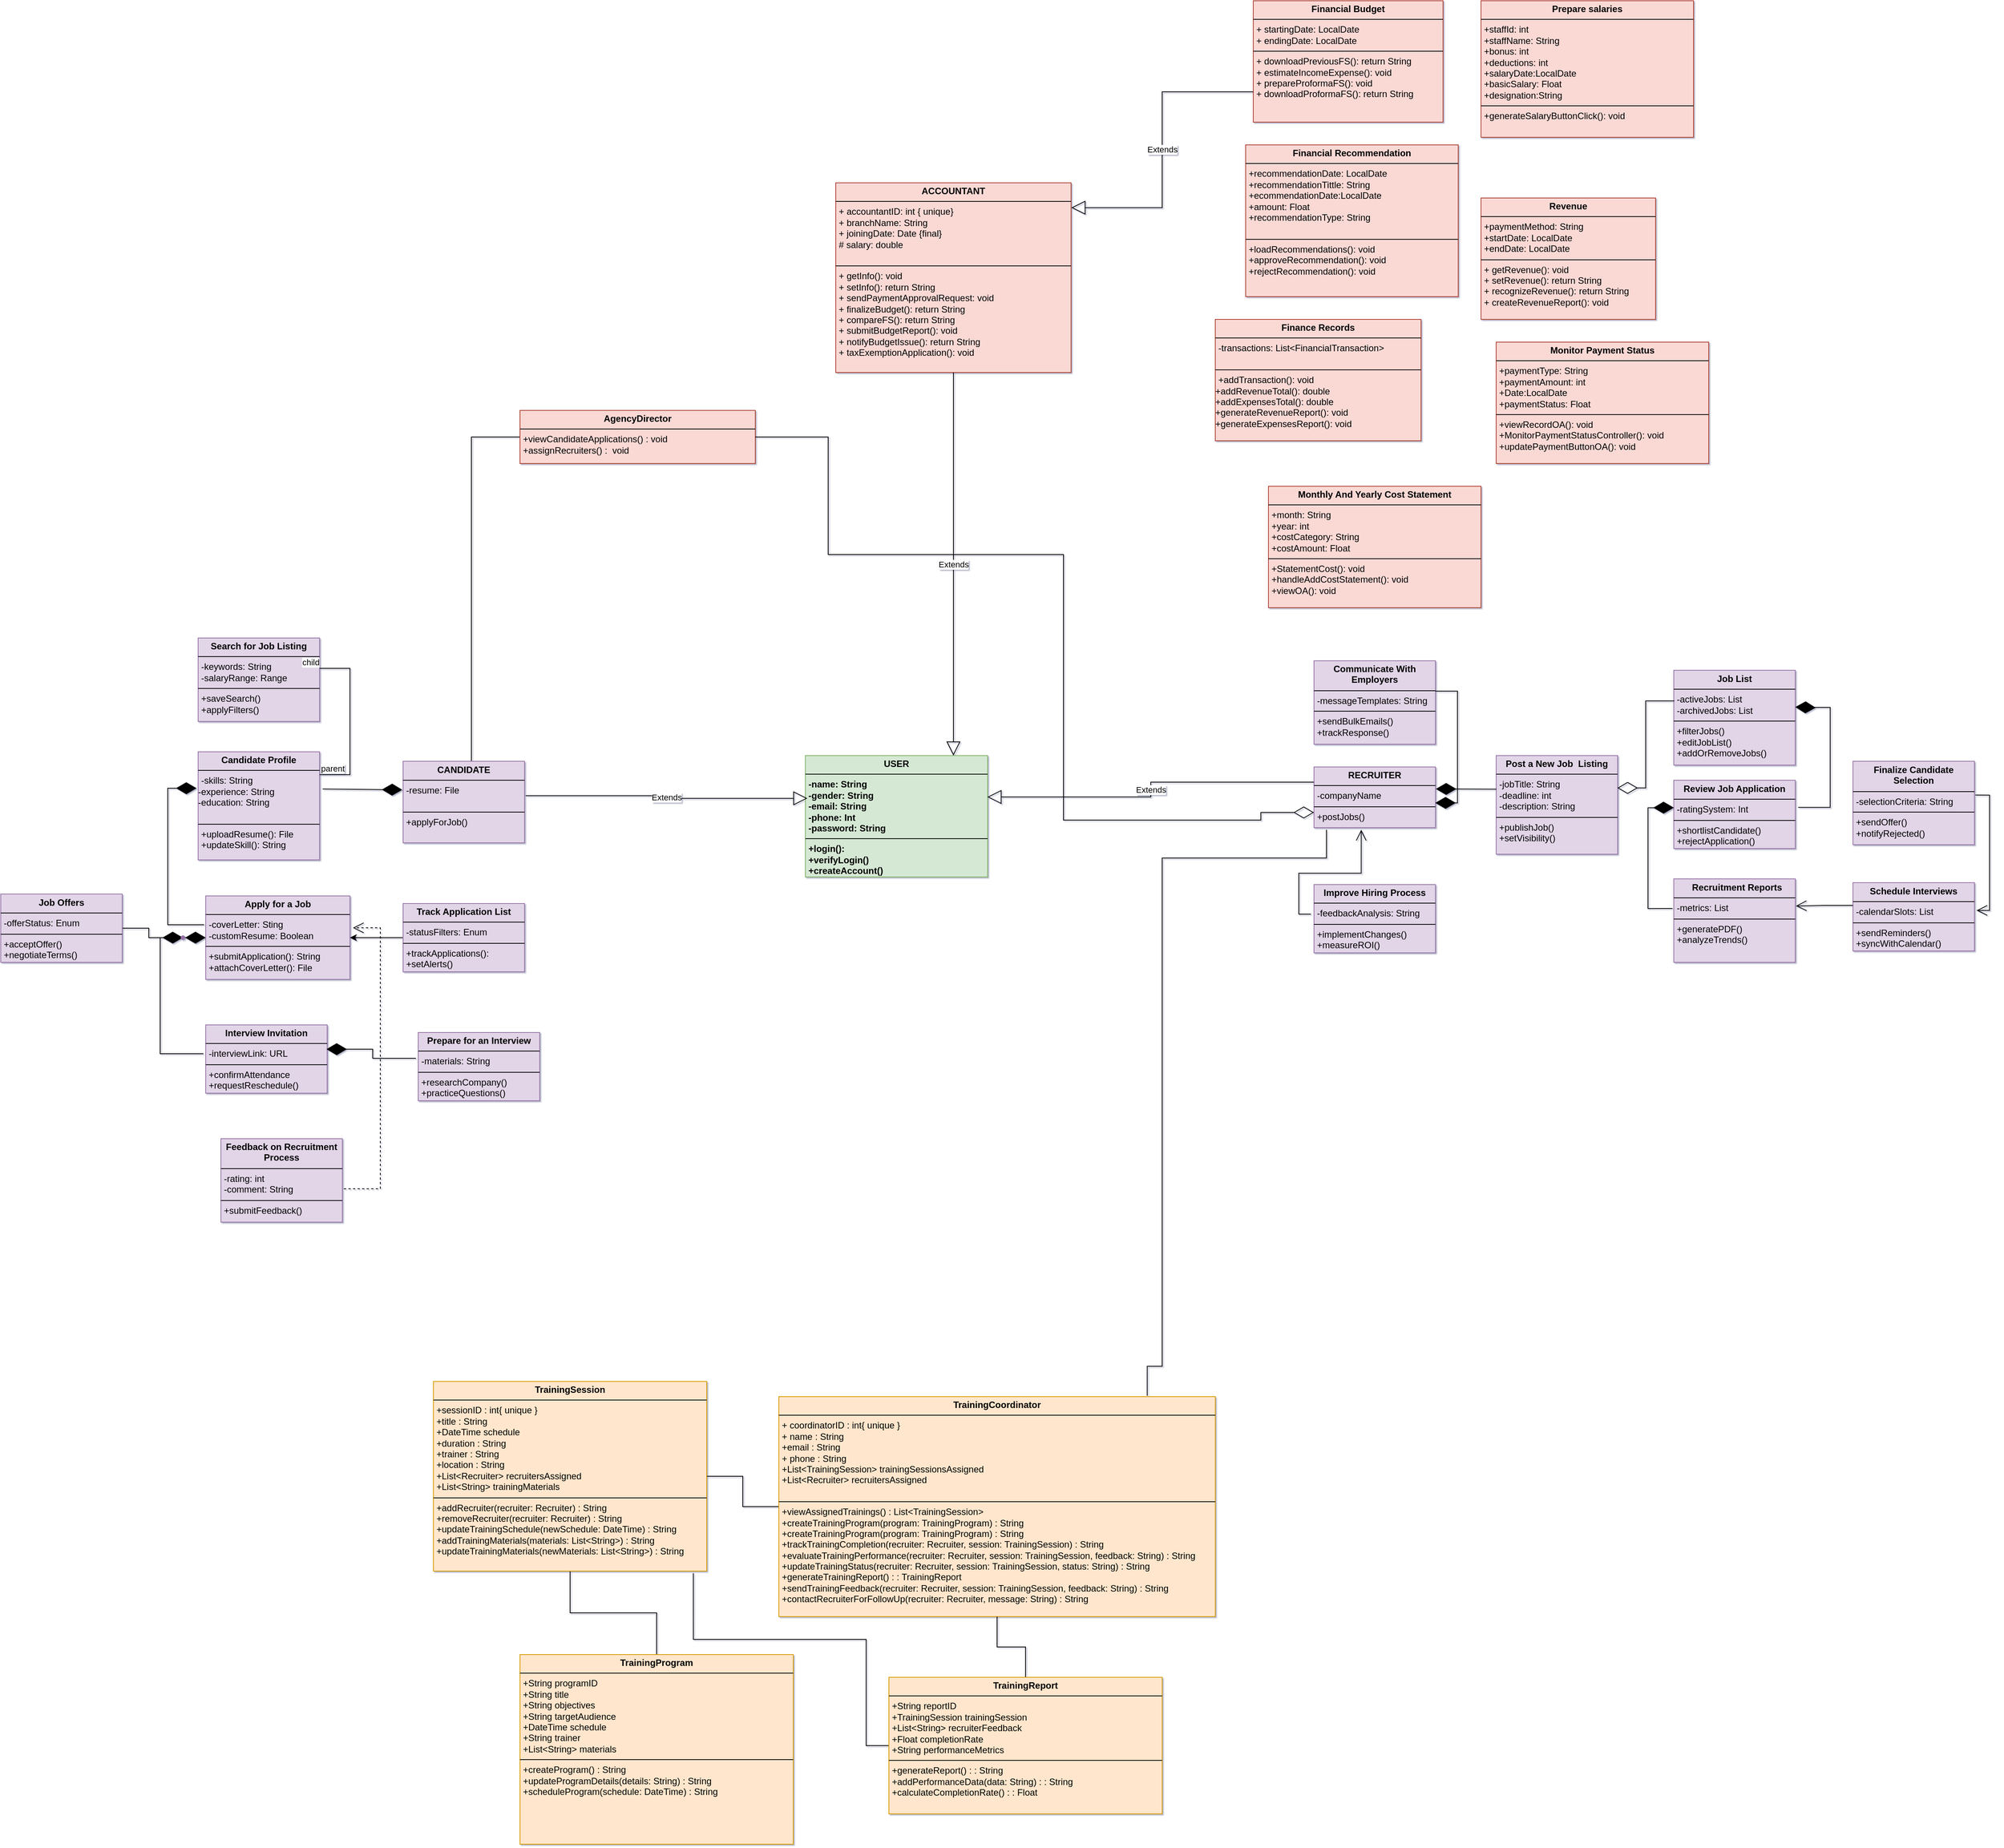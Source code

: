 <mxfile version="26.2.13">
  <diagram name="Page-1" id="tGZniLlOBdnS9l2TfcLT">
    <mxGraphModel dx="2567" dy="2106" grid="1" gridSize="10" guides="1" tooltips="1" connect="1" arrows="1" fold="1" page="1" pageScale="1" pageWidth="827" pageHeight="1169" background="none" math="0" shadow="1">
      <root>
        <mxCell id="0" />
        <mxCell id="1" parent="0" />
        <mxCell id="iU-2FlDDVKVuJZLUvYfY-30" value="" style="endArrow=open;endSize=12;dashed=1;html=1;rounded=0;exitX=0.975;exitY=0.6;exitDx=0;exitDy=0;exitPerimeter=0;entryX=1.021;entryY=0.382;entryDx=0;entryDy=0;entryPerimeter=0;edgeStyle=orthogonalEdgeStyle;" parent="1" source="s6e1yUUkH1MG8MLtkfFg-44" target="s6e1yUUkH1MG8MLtkfFg-39" edge="1">
          <mxGeometry width="160" relative="1" as="geometry">
            <mxPoint x="-240" y="370" as="sourcePoint" />
            <mxPoint x="-80" y="370" as="targetPoint" />
            <Array as="points">
              <mxPoint x="-130" y="676" />
              <mxPoint x="-130" y="332" />
            </Array>
          </mxGeometry>
        </mxCell>
        <mxCell id="s6e1yUUkH1MG8MLtkfFg-5" value="&lt;p style=&quot;margin:0px;margin-top:4px;text-align:center;&quot;&gt;&lt;span&gt;USER&lt;/span&gt;&lt;/p&gt;&lt;hr style=&quot;border-style:solid;&quot; size=&quot;1&quot;&gt;&lt;p style=&quot;margin:0px;margin-left:4px;&quot;&gt;-name: String&lt;/p&gt;&lt;p style=&quot;margin:0px;margin-left:4px;&quot;&gt;-gender: String&lt;/p&gt;&lt;p style=&quot;margin:0px;margin-left:4px;&quot;&gt;-email: String&lt;/p&gt;&lt;p style=&quot;margin:0px;margin-left:4px;&quot;&gt;-phone: Int&lt;/p&gt;&lt;p style=&quot;margin:0px;margin-left:4px;&quot;&gt;-password: String&lt;/p&gt;&lt;hr style=&quot;border-style:solid;&quot; size=&quot;1&quot;&gt;&lt;p style=&quot;margin:0px;margin-left:4px;&quot;&gt;+login():&lt;/p&gt;&lt;p style=&quot;margin:0px;margin-left:4px;&quot;&gt;+verifyLogin()&lt;/p&gt;&lt;p style=&quot;margin:0px;margin-left:4px;&quot;&gt;+createAccount()&lt;/p&gt;&lt;p style=&quot;margin:0px;margin-left:4px;&quot;&gt;+logout()&lt;/p&gt;" style="verticalAlign=top;align=left;overflow=fill;html=1;whiteSpace=wrap;fillColor=#d5e8d4;strokeColor=#82b366;fontStyle=1" parent="1" vertex="1">
          <mxGeometry x="430" y="105" width="240" height="160" as="geometry" />
        </mxCell>
        <mxCell id="s6e1yUUkH1MG8MLtkfFg-6" value="&lt;p style=&quot;margin:0px;margin-top:4px;text-align:center;&quot;&gt;&lt;b&gt;RECRUITER&lt;/b&gt;&lt;/p&gt;&lt;hr size=&quot;1&quot; style=&quot;border-style:solid;&quot;&gt;&lt;p style=&quot;margin: 0px 0px 0px 4px;&quot;&gt;-companyName&lt;br&gt;&lt;/p&gt;&lt;hr size=&quot;1&quot; style=&quot;border-style:solid;&quot;&gt;&lt;p style=&quot;margin: 0px 0px 0px 4px;&quot;&gt;+postJobs()&lt;/p&gt;" style="verticalAlign=top;align=left;overflow=fill;html=1;whiteSpace=wrap;fillColor=#e1d5e7;strokeColor=#9673a6;" parent="1" vertex="1">
          <mxGeometry x="1100" y="120" width="160" height="80" as="geometry" />
        </mxCell>
        <mxCell id="MSgrG4DnEws9bKUU-TWq-76" value="" style="edgeStyle=orthogonalEdgeStyle;rounded=0;orthogonalLoop=1;jettySize=auto;html=1;endArrow=none;startFill=0;entryX=0;entryY=0.5;entryDx=0;entryDy=0;" parent="1" source="s6e1yUUkH1MG8MLtkfFg-7" target="MSgrG4DnEws9bKUU-TWq-25" edge="1">
          <mxGeometry relative="1" as="geometry">
            <mxPoint x="182" y="718" as="targetPoint" />
            <Array as="points">
              <mxPoint x="-10" y="-315" />
            </Array>
          </mxGeometry>
        </mxCell>
        <mxCell id="s6e1yUUkH1MG8MLtkfFg-7" value="&lt;p style=&quot;margin:0px;margin-top:4px;text-align:center;&quot;&gt;&lt;b&gt;CANDIDATE&lt;/b&gt;&lt;/p&gt;&lt;hr size=&quot;1&quot; style=&quot;border-style:solid;&quot;&gt;&lt;p style=&quot;margin: 0px 0px 0px 4px;&quot;&gt;-resume: File&lt;/p&gt;&lt;div&gt;&lt;br&gt;&lt;/div&gt;&lt;hr size=&quot;1&quot; style=&quot;border-style:solid;&quot;&gt;&lt;p style=&quot;margin: 0px 0px 0px 4px;&quot;&gt;+applyForJob()&lt;/p&gt;" style="verticalAlign=top;align=left;overflow=fill;html=1;whiteSpace=wrap;fillColor=#e1d5e7;strokeColor=#9673a6;fillStyle=solid;" parent="1" vertex="1">
          <mxGeometry x="-100" y="112.5" width="160" height="107.5" as="geometry" />
        </mxCell>
        <mxCell id="s6e1yUUkH1MG8MLtkfFg-27" value="&lt;p style=&quot;margin:0px;margin-top:4px;text-align:center;&quot;&gt;&lt;b&gt;Post a New Job&amp;nbsp; Listing&lt;/b&gt;&lt;/p&gt;&lt;hr size=&quot;1&quot; style=&quot;border-style:solid;&quot;&gt;&lt;p style=&quot;margin:0px;margin-left:4px;&quot;&gt;-jobTitle: String&lt;/p&gt;&lt;p style=&quot;margin:0px;margin-left:4px;&quot;&gt;-deadline: int&lt;/p&gt;&lt;p style=&quot;margin:0px;margin-left:4px;&quot;&gt;&lt;span style=&quot;background-color: transparent; color: light-dark(rgb(0, 0, 0), rgb(255, 255, 255));&quot;&gt;-description: String&lt;/span&gt;&lt;/p&gt;&lt;hr size=&quot;1&quot; style=&quot;border-style:solid;&quot;&gt;&lt;p style=&quot;margin:0px;margin-left:4px;&quot;&gt;+publishJob()&lt;/p&gt;&lt;p style=&quot;margin:0px;margin-left:4px;&quot;&gt;+setVisibility()&lt;/p&gt;" style="verticalAlign=top;align=left;overflow=fill;html=1;whiteSpace=wrap;fillColor=#e1d5e7;strokeColor=#9673a6;" parent="1" vertex="1">
          <mxGeometry x="1340" y="105" width="160" height="130" as="geometry" />
        </mxCell>
        <mxCell id="s6e1yUUkH1MG8MLtkfFg-28" value="&lt;p style=&quot;margin:0px;margin-top:4px;text-align:center;&quot;&gt;&lt;b&gt;Review Job Application&lt;/b&gt;&lt;/p&gt;&lt;hr size=&quot;1&quot; style=&quot;border-style:solid;&quot;&gt;&lt;p style=&quot;margin:0px;margin-left:4px;&quot;&gt;-ratingSystem: Int&lt;/p&gt;&lt;hr size=&quot;1&quot; style=&quot;border-style:solid;&quot;&gt;&lt;p style=&quot;margin:0px;margin-left:4px;&quot;&gt;+shortlistCandidate()&lt;/p&gt;&lt;p style=&quot;margin:0px;margin-left:4px;&quot;&gt;+rejectApplication()&lt;/p&gt;" style="verticalAlign=top;align=left;overflow=fill;html=1;whiteSpace=wrap;fillColor=#e1d5e7;strokeColor=#9673a6;" parent="1" vertex="1">
          <mxGeometry x="1574" y="137.5" width="160" height="90" as="geometry" />
        </mxCell>
        <mxCell id="s6e1yUUkH1MG8MLtkfFg-29" value="&lt;p style=&quot;margin:0px;margin-top:4px;text-align:center;&quot;&gt;&lt;b&gt;Schedule Interviews&lt;/b&gt;&lt;/p&gt;&lt;hr size=&quot;1&quot; style=&quot;border-style:solid;&quot;&gt;&lt;p style=&quot;margin:0px;margin-left:4px;&quot;&gt;-calendarSlots: List&lt;/p&gt;&lt;hr size=&quot;1&quot; style=&quot;border-style:solid;&quot;&gt;&lt;p style=&quot;margin:0px;margin-left:4px;&quot;&gt;+sendReminders()&lt;/p&gt;&lt;p style=&quot;margin:0px;margin-left:4px;&quot;&gt;+syncWithCalendar()&lt;/p&gt;" style="verticalAlign=top;align=left;overflow=fill;html=1;whiteSpace=wrap;fillColor=#e1d5e7;strokeColor=#9673a6;" parent="1" vertex="1">
          <mxGeometry x="1810" y="272.5" width="160" height="90" as="geometry" />
        </mxCell>
        <mxCell id="s6e1yUUkH1MG8MLtkfFg-30" value="&lt;p style=&quot;margin:0px;margin-top:4px;text-align:center;&quot;&gt;&lt;b&gt;Finalize Candidate Selection&lt;/b&gt;&lt;/p&gt;&lt;hr size=&quot;1&quot; style=&quot;border-style:solid;&quot;&gt;&lt;p style=&quot;margin:0px;margin-left:4px;&quot;&gt;-selectionCriteria: String&lt;/p&gt;&lt;hr size=&quot;1&quot; style=&quot;border-style:solid;&quot;&gt;&lt;p style=&quot;margin:0px;margin-left:4px;&quot;&gt;+sendOffer()&lt;/p&gt;&lt;p style=&quot;margin:0px;margin-left:4px;&quot;&gt;+notifyRejected()&lt;/p&gt;" style="verticalAlign=top;align=left;overflow=fill;html=1;whiteSpace=wrap;fillColor=#e1d5e7;strokeColor=#9673a6;" parent="1" vertex="1">
          <mxGeometry x="1810" y="112.5" width="160" height="110" as="geometry" />
        </mxCell>
        <mxCell id="s6e1yUUkH1MG8MLtkfFg-31" value="&lt;p style=&quot;margin:0px;margin-top:4px;text-align:center;&quot;&gt;&lt;b&gt;Job List&lt;/b&gt;&lt;/p&gt;&lt;hr size=&quot;1&quot; style=&quot;border-style:solid;&quot;&gt;&lt;p style=&quot;margin:0px;margin-left:4px;&quot;&gt;-activeJobs: List&lt;/p&gt;&lt;p style=&quot;margin:0px;margin-left:4px;&quot;&gt;-archivedJobs: List&lt;/p&gt;&lt;hr size=&quot;1&quot; style=&quot;border-style:solid;&quot;&gt;&lt;p style=&quot;margin:0px;margin-left:4px;&quot;&gt;+filterJobs()&lt;/p&gt;&lt;p style=&quot;margin:0px;margin-left:4px;&quot;&gt;+editJobList()&lt;/p&gt;&lt;p style=&quot;margin:0px;margin-left:4px;&quot;&gt;+addOrRemoveJobs()&lt;/p&gt;" style="verticalAlign=top;align=left;overflow=fill;html=1;whiteSpace=wrap;fillColor=#e1d5e7;strokeColor=#9673a6;" parent="1" vertex="1">
          <mxGeometry x="1574" y="-7.5" width="160" height="125" as="geometry" />
        </mxCell>
        <mxCell id="s6e1yUUkH1MG8MLtkfFg-34" value="&lt;p style=&quot;margin:0px;margin-top:4px;text-align:center;&quot;&gt;&lt;b&gt;Communicate With Employers&lt;/b&gt;&lt;/p&gt;&lt;hr size=&quot;1&quot; style=&quot;border-style:solid;&quot;&gt;&lt;p style=&quot;margin:0px;margin-left:4px;&quot;&gt;-messageTemplates: String&lt;/p&gt;&lt;hr size=&quot;1&quot; style=&quot;border-style:solid;&quot;&gt;&lt;p style=&quot;margin:0px;margin-left:4px;&quot;&gt;+sendBulkEmails()&lt;/p&gt;&lt;p style=&quot;margin:0px;margin-left:4px;&quot;&gt;+trackResponse()&lt;/p&gt;" style="verticalAlign=top;align=left;overflow=fill;html=1;whiteSpace=wrap;fillColor=#e1d5e7;strokeColor=#9673a6;" parent="1" vertex="1">
          <mxGeometry x="1100" y="-20" width="160" height="110" as="geometry" />
        </mxCell>
        <mxCell id="s6e1yUUkH1MG8MLtkfFg-35" value="&lt;p style=&quot;margin:0px;margin-top:4px;text-align:center;&quot;&gt;&lt;b&gt;&amp;nbsp; Recruitment Reports&lt;/b&gt;&lt;/p&gt;&lt;hr size=&quot;1&quot; style=&quot;border-style:solid;&quot;&gt;&lt;p style=&quot;margin:0px;margin-left:4px;&quot;&gt;-metrics: List&lt;/p&gt;&lt;hr size=&quot;1&quot; style=&quot;border-style:solid;&quot;&gt;&lt;p style=&quot;margin:0px;margin-left:4px;&quot;&gt;+generatePDF()&lt;/p&gt;&lt;p style=&quot;margin:0px;margin-left:4px;&quot;&gt;+analyzeTrends()&lt;/p&gt;" style="verticalAlign=top;align=left;overflow=fill;html=1;whiteSpace=wrap;fillColor=#e1d5e7;strokeColor=#9673a6;" parent="1" vertex="1">
          <mxGeometry x="1574" y="267.5" width="160" height="110" as="geometry" />
        </mxCell>
        <mxCell id="s6e1yUUkH1MG8MLtkfFg-36" value="&lt;p style=&quot;margin:0px;margin-top:4px;text-align:center;&quot;&gt;&lt;b&gt;Improve Hiring Process&lt;/b&gt;&lt;/p&gt;&lt;hr size=&quot;1&quot; style=&quot;border-style:solid;&quot;&gt;&lt;p style=&quot;margin:0px;margin-left:4px;&quot;&gt;-feedbackAnalysis: String&lt;/p&gt;&lt;hr size=&quot;1&quot; style=&quot;border-style:solid;&quot;&gt;&lt;p style=&quot;margin:0px;margin-left:4px;&quot;&gt;+implementChanges()&lt;/p&gt;&lt;p style=&quot;margin:0px;margin-left:4px;&quot;&gt;+measureROI()&lt;/p&gt;" style="verticalAlign=top;align=left;overflow=fill;html=1;whiteSpace=wrap;fillColor=#e1d5e7;strokeColor=#9673a6;" parent="1" vertex="1">
          <mxGeometry x="1100" y="275" width="160" height="90" as="geometry" />
        </mxCell>
        <mxCell id="s6e1yUUkH1MG8MLtkfFg-38" value="&lt;p style=&quot;margin:0px;margin-top:4px;text-align:center;&quot;&gt;&lt;b&gt;Search for Job Listing&lt;/b&gt;&lt;/p&gt;&lt;hr size=&quot;1&quot; style=&quot;border-style:solid;&quot;&gt;&lt;p style=&quot;margin:0px;margin-left:4px;&quot;&gt;-keywords: String&lt;/p&gt;&lt;p style=&quot;margin:0px;margin-left:4px;&quot;&gt;-salaryRange: Range&lt;/p&gt;&lt;hr size=&quot;1&quot; style=&quot;border-style:solid;&quot;&gt;&lt;p style=&quot;margin:0px;margin-left:4px;&quot;&gt;+saveSearch()&lt;/p&gt;&lt;p style=&quot;margin:0px;margin-left:4px;&quot;&gt;+applyFilters()&lt;/p&gt;" style="verticalAlign=top;align=left;overflow=fill;html=1;whiteSpace=wrap;fillColor=#e1d5e7;strokeColor=#9673a6;" parent="1" vertex="1">
          <mxGeometry x="-370" y="-50" width="160" height="110" as="geometry" />
        </mxCell>
        <mxCell id="s6e1yUUkH1MG8MLtkfFg-39" value="&lt;p style=&quot;margin:0px;margin-top:4px;text-align:center;&quot;&gt;&lt;b&gt;Apply for a Job&lt;/b&gt;&lt;/p&gt;&lt;hr size=&quot;1&quot; style=&quot;border-style:solid;&quot;&gt;&lt;p style=&quot;margin:0px;margin-left:4px;&quot;&gt;-coverLetter: Sting&lt;/p&gt;&lt;p style=&quot;margin:0px;margin-left:4px;&quot;&gt;-customResume: Boolean&lt;/p&gt;&lt;hr size=&quot;1&quot; style=&quot;border-style:solid;&quot;&gt;&lt;p style=&quot;margin:0px;margin-left:4px;&quot;&gt;+submitApplication(): String&lt;/p&gt;&lt;p style=&quot;margin:0px;margin-left:4px;&quot;&gt;+attachCoverLetter(): File&lt;/p&gt;" style="verticalAlign=top;align=left;overflow=fill;html=1;whiteSpace=wrap;fillColor=#e1d5e7;strokeColor=#9673a6;" parent="1" vertex="1">
          <mxGeometry x="-360" y="290" width="190" height="110" as="geometry" />
        </mxCell>
        <mxCell id="iU-2FlDDVKVuJZLUvYfY-20" value="" style="edgeStyle=orthogonalEdgeStyle;rounded=0;orthogonalLoop=1;jettySize=auto;html=1;" parent="1" source="s6e1yUUkH1MG8MLtkfFg-40" target="s6e1yUUkH1MG8MLtkfFg-39" edge="1">
          <mxGeometry relative="1" as="geometry" />
        </mxCell>
        <mxCell id="s6e1yUUkH1MG8MLtkfFg-40" value="&lt;p style=&quot;margin:0px;margin-top:4px;text-align:center;&quot;&gt;&lt;b&gt;Track Application List&lt;/b&gt;&lt;/p&gt;&lt;hr size=&quot;1&quot; style=&quot;border-style:solid;&quot;&gt;&lt;p style=&quot;margin:0px;margin-left:4px;&quot;&gt;-statusFilters: Enum&lt;/p&gt;&lt;hr size=&quot;1&quot; style=&quot;border-style:solid;&quot;&gt;&lt;p style=&quot;margin:0px;margin-left:4px;&quot;&gt;+trackApplications():&lt;br&gt;+setAlerts()&lt;/p&gt;" style="verticalAlign=top;align=left;overflow=fill;html=1;whiteSpace=wrap;fillColor=#e1d5e7;strokeColor=#9673a6;" parent="1" vertex="1">
          <mxGeometry x="-100" y="300" width="160" height="90" as="geometry" />
        </mxCell>
        <mxCell id="s6e1yUUkH1MG8MLtkfFg-41" value="&lt;p style=&quot;margin:0px;margin-top:4px;text-align:center;&quot;&gt;&lt;b&gt;&amp;nbsp;Interview Invitation&amp;nbsp;&lt;/b&gt;&lt;/p&gt;&lt;hr size=&quot;1&quot; style=&quot;border-style:solid;&quot;&gt;&lt;p style=&quot;margin:0px;margin-left:4px;&quot;&gt;-interviewLink: URL&lt;/p&gt;&lt;hr size=&quot;1&quot; style=&quot;border-style:solid;&quot;&gt;&lt;p style=&quot;margin:0px;margin-left:4px;&quot;&gt;+confirmAttendance&lt;/p&gt;&lt;p style=&quot;margin:0px;margin-left:4px;&quot;&gt;+requestReschedule()&lt;/p&gt;" style="verticalAlign=top;align=left;overflow=fill;html=1;whiteSpace=wrap;fillColor=#e1d5e7;strokeColor=#9673a6;" parent="1" vertex="1">
          <mxGeometry x="-360" y="460" width="160" height="90" as="geometry" />
        </mxCell>
        <mxCell id="s6e1yUUkH1MG8MLtkfFg-42" value="&lt;p style=&quot;margin:0px;margin-top:4px;text-align:center;&quot;&gt;&lt;b&gt;Prepare for an Interview&lt;/b&gt;&lt;/p&gt;&lt;hr size=&quot;1&quot; style=&quot;border-style:solid;&quot;&gt;&lt;p style=&quot;margin:0px;margin-left:4px;&quot;&gt;-materials: String&lt;/p&gt;&lt;hr size=&quot;1&quot; style=&quot;border-style:solid;&quot;&gt;&lt;p style=&quot;margin:0px;margin-left:4px;&quot;&gt;+researchCompany()&lt;/p&gt;&lt;p style=&quot;margin:0px;margin-left:4px;&quot;&gt;+practiceQuestions()&lt;/p&gt;" style="verticalAlign=top;align=left;overflow=fill;html=1;whiteSpace=wrap;fillColor=#e1d5e7;strokeColor=#9673a6;" parent="1" vertex="1">
          <mxGeometry x="-80" y="470" width="160" height="90" as="geometry" />
        </mxCell>
        <mxCell id="iU-2FlDDVKVuJZLUvYfY-25" value="" style="edgeStyle=orthogonalEdgeStyle;rounded=0;orthogonalLoop=1;jettySize=auto;html=1;" parent="1" source="s6e1yUUkH1MG8MLtkfFg-43" target="iU-2FlDDVKVuJZLUvYfY-24" edge="1">
          <mxGeometry relative="1" as="geometry" />
        </mxCell>
        <mxCell id="s6e1yUUkH1MG8MLtkfFg-43" value="&lt;p style=&quot;margin:0px;margin-top:4px;text-align:center;&quot;&gt;&lt;b&gt;&amp;nbsp;Job Offers&amp;nbsp;&lt;/b&gt;&lt;/p&gt;&lt;hr size=&quot;1&quot; style=&quot;border-style:solid;&quot;&gt;&lt;p style=&quot;margin:0px;margin-left:4px;&quot;&gt;-offerStatus: Enum&lt;/p&gt;&lt;hr size=&quot;1&quot; style=&quot;border-style:solid;&quot;&gt;&lt;p style=&quot;margin:0px;margin-left:4px;&quot;&gt;+acceptOffer()&lt;/p&gt;&lt;p style=&quot;margin:0px;margin-left:4px;&quot;&gt;+negotiateTerms()&lt;/p&gt;&lt;p style=&quot;margin:0px;margin-left:4px;&quot;&gt;&lt;br&gt;&lt;/p&gt;" style="verticalAlign=top;align=left;overflow=fill;html=1;whiteSpace=wrap;fillColor=#e1d5e7;strokeColor=#9673a6;" parent="1" vertex="1">
          <mxGeometry x="-630" y="287.5" width="160" height="90" as="geometry" />
        </mxCell>
        <mxCell id="s6e1yUUkH1MG8MLtkfFg-44" value="&lt;p style=&quot;margin:0px;margin-top:4px;text-align:center;&quot;&gt;&lt;b&gt;Feedback on Recruitment Process&lt;/b&gt;&lt;/p&gt;&lt;hr size=&quot;1&quot; style=&quot;border-style:solid;&quot;&gt;&lt;p style=&quot;margin:0px;margin-left:4px;&quot;&gt;-rating: int&lt;/p&gt;&lt;p style=&quot;margin:0px;margin-left:4px;&quot;&gt;-comment: String&lt;/p&gt;&lt;hr size=&quot;1&quot; style=&quot;border-style:solid;&quot;&gt;&lt;p style=&quot;margin:0px;margin-left:4px;&quot;&gt;+submitFeedback()&lt;/p&gt;" style="verticalAlign=top;align=left;overflow=fill;html=1;whiteSpace=wrap;fillColor=#e1d5e7;strokeColor=#9673a6;" parent="1" vertex="1">
          <mxGeometry x="-340" y="610" width="160" height="110" as="geometry" />
        </mxCell>
        <mxCell id="s6e1yUUkH1MG8MLtkfFg-54" value="Extends" style="endArrow=block;endSize=16;endFill=0;html=1;rounded=0;entryX=0.011;entryY=0.352;entryDx=0;entryDy=0;entryPerimeter=0;exitX=1.009;exitY=0.422;exitDx=0;exitDy=0;exitPerimeter=0;edgeStyle=elbowEdgeStyle;" parent="1" source="s6e1yUUkH1MG8MLtkfFg-7" target="s6e1yUUkH1MG8MLtkfFg-5" edge="1">
          <mxGeometry width="160" relative="1" as="geometry">
            <mxPoint x="270" y="260" as="sourcePoint" />
            <mxPoint x="430" y="260" as="targetPoint" />
          </mxGeometry>
        </mxCell>
        <mxCell id="s6e1yUUkH1MG8MLtkfFg-55" value="Extends" style="endArrow=block;endSize=16;endFill=0;html=1;rounded=0;entryX=0.999;entryY=0.341;entryDx=0;entryDy=0;entryPerimeter=0;exitX=0;exitY=0.25;exitDx=0;exitDy=0;edgeStyle=elbowEdgeStyle;" parent="1" source="s6e1yUUkH1MG8MLtkfFg-6" target="s6e1yUUkH1MG8MLtkfFg-5" edge="1">
          <mxGeometry width="160" relative="1" as="geometry">
            <mxPoint x="390" y="295" as="sourcePoint" />
            <mxPoint x="691" y="300" as="targetPoint" />
          </mxGeometry>
        </mxCell>
        <mxCell id="iU-2FlDDVKVuJZLUvYfY-3" value="" style="endArrow=diamondThin;endFill=1;endSize=24;html=1;rounded=0;entryX=-0.006;entryY=0.35;entryDx=0;entryDy=0;entryPerimeter=0;exitX=1.025;exitY=0.344;exitDx=0;exitDy=0;exitPerimeter=0;" parent="1" source="iU-2FlDDVKVuJZLUvYfY-16" target="s6e1yUUkH1MG8MLtkfFg-7" edge="1">
          <mxGeometry width="160" relative="1" as="geometry">
            <mxPoint x="-230" y="220" as="sourcePoint" />
            <mxPoint x="-100" y="195" as="targetPoint" />
          </mxGeometry>
        </mxCell>
        <mxCell id="iU-2FlDDVKVuJZLUvYfY-4" value="" style="endArrow=diamondThin;endFill=0;endSize=24;html=1;rounded=0;entryX=0.998;entryY=0.328;entryDx=0;entryDy=0;entryPerimeter=0;exitX=0.005;exitY=0.323;exitDx=0;exitDy=0;exitPerimeter=0;edgeStyle=orthogonalEdgeStyle;" parent="1" source="s6e1yUUkH1MG8MLtkfFg-31" target="s6e1yUUkH1MG8MLtkfFg-27" edge="1">
          <mxGeometry width="160" relative="1" as="geometry">
            <mxPoint x="1450" y="285" as="sourcePoint" />
            <mxPoint x="1610" y="285" as="targetPoint" />
          </mxGeometry>
        </mxCell>
        <mxCell id="iU-2FlDDVKVuJZLUvYfY-5" value="" style="endArrow=diamondThin;endFill=1;endSize=24;html=1;rounded=0;entryX=1.004;entryY=0.362;entryDx=0;entryDy=0;entryPerimeter=0;exitX=0.003;exitY=0.34;exitDx=0;exitDy=0;exitPerimeter=0;" parent="1" source="s6e1yUUkH1MG8MLtkfFg-27" target="s6e1yUUkH1MG8MLtkfFg-6" edge="1">
          <mxGeometry width="160" relative="1" as="geometry">
            <mxPoint x="1330" y="315" as="sourcePoint" />
            <mxPoint x="1490" y="315" as="targetPoint" />
          </mxGeometry>
        </mxCell>
        <mxCell id="iU-2FlDDVKVuJZLUvYfY-8" value="" style="endArrow=diamondThin;endFill=1;endSize=24;html=1;rounded=0;entryX=1;entryY=0.388;entryDx=0;entryDy=0;entryPerimeter=0;exitX=1.024;exitY=0.397;exitDx=0;exitDy=0;exitPerimeter=0;edgeStyle=orthogonalEdgeStyle;" parent="1" source="s6e1yUUkH1MG8MLtkfFg-28" target="s6e1yUUkH1MG8MLtkfFg-31" edge="1">
          <mxGeometry width="160" relative="1" as="geometry">
            <mxPoint x="1310" y="237.5" as="sourcePoint" />
            <mxPoint x="1470" y="237.5" as="targetPoint" />
            <Array as="points">
              <mxPoint x="1780" y="173.5" />
              <mxPoint x="1780" y="41.5" />
              <mxPoint x="1750" y="41.5" />
            </Array>
          </mxGeometry>
        </mxCell>
        <mxCell id="iU-2FlDDVKVuJZLUvYfY-9" value="" style="endArrow=diamondThin;endFill=1;endSize=24;html=1;rounded=0;entryX=0;entryY=0.402;entryDx=0;entryDy=0;entryPerimeter=0;exitX=-0.01;exitY=0.355;exitDx=0;exitDy=0;exitPerimeter=0;edgeStyle=orthogonalEdgeStyle;" parent="1" source="s6e1yUUkH1MG8MLtkfFg-35" target="s6e1yUUkH1MG8MLtkfFg-28" edge="1">
          <mxGeometry width="160" relative="1" as="geometry">
            <mxPoint x="1414" y="176.5" as="sourcePoint" />
            <mxPoint x="1574" y="176.5" as="targetPoint" />
            <Array as="points">
              <mxPoint x="1540" y="306.5" />
              <mxPoint x="1540" y="173.5" />
            </Array>
          </mxGeometry>
        </mxCell>
        <mxCell id="iU-2FlDDVKVuJZLUvYfY-10" value="" style="endArrow=open;endFill=1;endSize=12;html=1;rounded=0;exitX=0;exitY=0.333;exitDx=0;exitDy=0;exitPerimeter=0;entryX=1.005;entryY=0.325;entryDx=0;entryDy=0;entryPerimeter=0;edgeStyle=orthogonalEdgeStyle;" parent="1" source="s6e1yUUkH1MG8MLtkfFg-29" target="s6e1yUUkH1MG8MLtkfFg-35" edge="1">
          <mxGeometry width="160" relative="1" as="geometry">
            <mxPoint x="1470" y="217.5" as="sourcePoint" />
            <mxPoint x="1630" y="217.5" as="targetPoint" />
          </mxGeometry>
        </mxCell>
        <mxCell id="iU-2FlDDVKVuJZLUvYfY-12" value="" style="endArrow=open;endFill=1;endSize=12;html=1;rounded=0;exitX=1.008;exitY=0.405;exitDx=0;exitDy=0;exitPerimeter=0;entryX=1.018;entryY=0.407;entryDx=0;entryDy=0;entryPerimeter=0;edgeStyle=orthogonalEdgeStyle;" parent="1" source="s6e1yUUkH1MG8MLtkfFg-30" target="s6e1yUUkH1MG8MLtkfFg-29" edge="1">
          <mxGeometry width="160" relative="1" as="geometry">
            <mxPoint x="1840" y="412.5" as="sourcePoint" />
            <mxPoint x="2000" y="412.5" as="targetPoint" />
            <Array as="points">
              <mxPoint x="1990" y="157.5" />
              <mxPoint x="1990" y="309.5" />
            </Array>
          </mxGeometry>
        </mxCell>
        <mxCell id="iU-2FlDDVKVuJZLUvYfY-13" value="" style="endArrow=diamondThin;endFill=1;endSize=24;html=1;rounded=0;exitX=1;exitY=0.364;exitDx=0;exitDy=0;exitPerimeter=0;entryX=0.999;entryY=0.592;entryDx=0;entryDy=0;entryPerimeter=0;edgeStyle=orthogonalEdgeStyle;" parent="1" source="s6e1yUUkH1MG8MLtkfFg-34" target="s6e1yUUkH1MG8MLtkfFg-6" edge="1">
          <mxGeometry width="160" relative="1" as="geometry">
            <mxPoint x="1260.16" y="26.75" as="sourcePoint" />
            <mxPoint x="1260.0" y="168.16" as="targetPoint" />
            <Array as="points">
              <mxPoint x="1289" y="20" />
              <mxPoint x="1289" y="167" />
            </Array>
          </mxGeometry>
        </mxCell>
        <mxCell id="iU-2FlDDVKVuJZLUvYfY-14" value="" style="endArrow=open;endFill=1;endSize=12;html=1;rounded=0;entryX=0.389;entryY=1.035;entryDx=0;entryDy=0;entryPerimeter=0;exitX=-0.025;exitY=0.433;exitDx=0;exitDy=0;exitPerimeter=0;edgeStyle=orthogonalEdgeStyle;" parent="1" source="s6e1yUUkH1MG8MLtkfFg-36" target="s6e1yUUkH1MG8MLtkfFg-6" edge="1">
          <mxGeometry width="160" relative="1" as="geometry">
            <mxPoint x="910" y="285" as="sourcePoint" />
            <mxPoint x="1070" y="285" as="targetPoint" />
            <Array as="points">
              <mxPoint x="1080" y="314" />
              <mxPoint x="1080" y="260" />
              <mxPoint x="1162" y="260" />
            </Array>
          </mxGeometry>
        </mxCell>
        <mxCell id="iU-2FlDDVKVuJZLUvYfY-16" value="&lt;p style=&quot;margin:0px;margin-top:4px;text-align:center;&quot;&gt;&lt;b&gt;Candidate Profile&lt;/b&gt;&lt;/p&gt;&lt;hr size=&quot;1&quot; style=&quot;border-style:solid;&quot;&gt;&lt;p style=&quot;margin:0px;margin-left:4px;&quot;&gt;-skills: String&lt;/p&gt;&lt;div&gt;-experience: String&lt;/div&gt;&lt;div&gt;-education: String&lt;br&gt;&lt;/div&gt;&lt;div&gt;&lt;br&gt;&lt;/div&gt;&lt;hr size=&quot;1&quot; style=&quot;border-style:solid;&quot;&gt;&lt;p style=&quot;margin: 0px 0px 0px 4px;&quot;&gt;+uploadResume(): File&lt;/p&gt;&lt;p style=&quot;margin: 0px 0px 0px 4px;&quot;&gt;+updateSkill(): String&lt;/p&gt;" style="verticalAlign=top;align=left;overflow=fill;html=1;whiteSpace=wrap;fillColor=#e1d5e7;strokeColor=#9673a6;" parent="1" vertex="1">
          <mxGeometry x="-370" y="100" width="160" height="142.5" as="geometry" />
        </mxCell>
        <mxCell id="iU-2FlDDVKVuJZLUvYfY-17" value="" style="endArrow=diamondThin;endFill=1;endSize=24;html=1;rounded=0;entryX=-0.013;entryY=0.337;entryDx=0;entryDy=0;entryPerimeter=0;edgeStyle=orthogonalEdgeStyle;exitX=-0.011;exitY=0.345;exitDx=0;exitDy=0;exitPerimeter=0;" parent="1" source="s6e1yUUkH1MG8MLtkfFg-39" target="iU-2FlDDVKVuJZLUvYfY-16" edge="1">
          <mxGeometry width="160" relative="1" as="geometry">
            <mxPoint x="-580" y="340" as="sourcePoint" />
            <mxPoint x="-250" y="230" as="targetPoint" />
            <Array as="points">
              <mxPoint x="-410" y="328" />
              <mxPoint x="-410" y="148" />
            </Array>
          </mxGeometry>
        </mxCell>
        <mxCell id="iU-2FlDDVKVuJZLUvYfY-21" value="" style="endArrow=diamondThin;endFill=1;endSize=24;html=1;rounded=0;entryX=0;entryY=0.5;entryDx=0;entryDy=0;exitDx=0;exitDy=0;exitPerimeter=0;edgeStyle=orthogonalEdgeStyle;" parent="1" source="iU-2FlDDVKVuJZLUvYfY-24" target="s6e1yUUkH1MG8MLtkfFg-39" edge="1">
          <mxGeometry width="160" relative="1" as="geometry">
            <mxPoint x="-530" y="365" as="sourcePoint" />
            <mxPoint x="-370" y="365" as="targetPoint" />
            <Array as="points" />
          </mxGeometry>
        </mxCell>
        <mxCell id="iU-2FlDDVKVuJZLUvYfY-22" value="" style="endArrow=diamondThin;endFill=1;endSize=24;html=1;rounded=0;entryX=0.994;entryY=0.356;entryDx=0;entryDy=0;entryPerimeter=0;exitX=-0.019;exitY=0.378;exitDx=0;exitDy=0;exitPerimeter=0;edgeStyle=orthogonalEdgeStyle;" parent="1" source="s6e1yUUkH1MG8MLtkfFg-42" target="s6e1yUUkH1MG8MLtkfFg-41" edge="1">
          <mxGeometry width="160" relative="1" as="geometry">
            <mxPoint x="-300" y="630" as="sourcePoint" />
            <mxPoint x="-140" y="630" as="targetPoint" />
          </mxGeometry>
        </mxCell>
        <mxCell id="iU-2FlDDVKVuJZLUvYfY-29" value="" style="endArrow=diamondThin;endFill=1;endSize=24;html=1;rounded=0;entryDx=0;entryDy=0;exitX=-0.019;exitY=0.422;exitDx=0;exitDy=0;exitPerimeter=0;edgeStyle=orthogonalEdgeStyle;" parent="1" source="s6e1yUUkH1MG8MLtkfFg-41" target="iU-2FlDDVKVuJZLUvYfY-24" edge="1">
          <mxGeometry width="160" relative="1" as="geometry">
            <mxPoint x="-363" y="498" as="sourcePoint" />
            <mxPoint x="-370" y="345" as="targetPoint" />
            <Array as="points">
              <mxPoint x="-420" y="498" />
              <mxPoint x="-420" y="345" />
            </Array>
          </mxGeometry>
        </mxCell>
        <mxCell id="iU-2FlDDVKVuJZLUvYfY-24" value="" style="shape=waypoint;sketch=0;size=6;pointerEvents=1;points=[];fillColor=#e1d5e7;resizable=0;rotatable=0;perimeter=centerPerimeter;snapToPoint=1;align=left;verticalAlign=top;strokeColor=#9673a6;" parent="1" vertex="1">
          <mxGeometry x="-400" y="335" width="20" height="20" as="geometry" />
        </mxCell>
        <mxCell id="iU-2FlDDVKVuJZLUvYfY-31" value="" style="endArrow=none;html=1;edgeStyle=orthogonalEdgeStyle;rounded=0;exitX=1;exitY=0.211;exitDx=0;exitDy=0;exitPerimeter=0;entryX=1;entryY=0.364;entryDx=0;entryDy=0;entryPerimeter=0;" parent="1" source="iU-2FlDDVKVuJZLUvYfY-16" target="s6e1yUUkH1MG8MLtkfFg-38" edge="1">
          <mxGeometry relative="1" as="geometry">
            <mxPoint x="-200" y="137.5" as="sourcePoint" />
            <mxPoint x="-40" y="137.5" as="targetPoint" />
            <Array as="points">
              <mxPoint x="-170" y="130" />
              <mxPoint x="-170" y="-10" />
            </Array>
          </mxGeometry>
        </mxCell>
        <mxCell id="iU-2FlDDVKVuJZLUvYfY-32" value="parent" style="edgeLabel;resizable=0;html=1;align=left;verticalAlign=bottom;" parent="iU-2FlDDVKVuJZLUvYfY-31" connectable="0" vertex="1">
          <mxGeometry x="-1" relative="1" as="geometry" />
        </mxCell>
        <mxCell id="iU-2FlDDVKVuJZLUvYfY-33" value="child" style="edgeLabel;resizable=0;html=1;align=right;verticalAlign=bottom;" parent="iU-2FlDDVKVuJZLUvYfY-31" connectable="0" vertex="1">
          <mxGeometry x="1" relative="1" as="geometry" />
        </mxCell>
        <mxCell id="MSgrG4DnEws9bKUU-TWq-9" value="&lt;p style=&quot;margin:0px;margin-top:4px;text-align:center;&quot;&gt;&lt;span style=&quot;font-weight: 700; text-wrap-mode: nowrap;&quot;&gt;Revenue&lt;/span&gt;&lt;/p&gt;&lt;hr size=&quot;1&quot; style=&quot;border-style:solid;&quot;&gt;&lt;p style=&quot;margin:0px;margin-left:4px;&quot;&gt;&lt;span style=&quot;text-wrap-mode: nowrap;&quot;&gt;+paymentMethod: String&lt;/span&gt;&lt;/p&gt;&lt;p style=&quot;margin:0px;margin-left:4px;&quot;&gt;&lt;span style=&quot;text-wrap-mode: nowrap;&quot;&gt;+startDate: LocalDate&lt;/span&gt;&lt;span style=&quot;text-wrap-mode: nowrap;&quot;&gt;&lt;/span&gt;&lt;/p&gt;&lt;p style=&quot;margin:0px;margin-left:4px;&quot;&gt;&lt;span style=&quot;text-wrap-mode: nowrap;&quot;&gt;+endDate: LocalDate&lt;/span&gt;&lt;span style=&quot;text-wrap-mode: nowrap;&quot;&gt;&lt;/span&gt;&lt;/p&gt;&lt;hr size=&quot;1&quot; style=&quot;border-style:solid;&quot;&gt;&lt;p style=&quot;margin:0px;margin-left:4px;&quot;&gt;+ getRevenue(): void&lt;/p&gt;&lt;p style=&quot;margin:0px;margin-left:4px;&quot;&gt;+ setRevenue(): return String&amp;nbsp;&lt;/p&gt;&lt;p style=&quot;margin:0px;margin-left:4px;&quot;&gt;+ recognizeRevenue(): return String&amp;nbsp;&lt;/p&gt;&lt;p style=&quot;margin:0px;margin-left:4px;&quot;&gt;+ createRevenueReport(): void&amp;nbsp;&lt;/p&gt;" style="verticalAlign=top;align=left;overflow=fill;html=1;whiteSpace=wrap;fillColor=#fad9d5;strokeColor=#ae4132;" parent="1" vertex="1">
          <mxGeometry x="1320" y="-630" width="230" height="160" as="geometry" />
        </mxCell>
        <mxCell id="MSgrG4DnEws9bKUU-TWq-11" value="&lt;p style=&quot;margin:0px;margin-top:4px;text-align:center;&quot;&gt;&lt;b&gt;ACCOUNTANT&lt;/b&gt;&lt;/p&gt;&lt;hr size=&quot;1&quot; style=&quot;border-style:solid;&quot;&gt;&lt;p style=&quot;margin: 0px 0px 0px 4px;&quot;&gt;+ accountantID: int { unique}&lt;br&gt;+ branchName: String&lt;br&gt;+ joiningDate: Date {final}&lt;br&gt;# salary: double&lt;br&gt;&lt;br&gt;&lt;/p&gt;&lt;hr size=&quot;1&quot; style=&quot;border-style:solid;&quot;&gt;&lt;p style=&quot;margin: 0px 0px 0px 4px;&quot;&gt;+ getInfo(): void&lt;br&gt;+ setInfo(): return String&lt;br&gt;+ sendPaymentApprovalRequest: void&lt;br&gt;+ finalizeBudget(): return String&lt;br&gt;+ compareFS(): return String&lt;br&gt;+ submitBudgetReport(): void&lt;br&gt;+ notifyBudgetIssue(): return String&lt;br&gt;+ taxExemptionApplication(): void&lt;br&gt;&lt;/p&gt;" style="verticalAlign=top;align=left;overflow=fill;html=1;whiteSpace=wrap;fillColor=#fad9d5;strokeColor=#ae4132;" parent="1" vertex="1">
          <mxGeometry x="470" y="-650" width="310" height="250" as="geometry" />
        </mxCell>
        <mxCell id="MSgrG4DnEws9bKUU-TWq-13" value="&lt;p style=&quot;margin:0px;margin-top:4px;text-align:center;&quot;&gt;&lt;b&gt;Financial Budget&lt;/b&gt;&lt;/p&gt;&lt;hr size=&quot;1&quot; style=&quot;border-style:solid;&quot;&gt;&lt;p style=&quot;margin:0px;margin-left:4px;&quot;&gt;+ startingDate: LocalDate&amp;nbsp;&lt;/p&gt;&lt;p style=&quot;margin:0px;margin-left:4px;&quot;&gt;+ endingDate: LocalDate&lt;/p&gt;&lt;hr size=&quot;1&quot; style=&quot;border-style:solid;&quot;&gt;&lt;p style=&quot;margin:0px;margin-left:4px;&quot;&gt;+ downloadPreviousFS(): return String&amp;nbsp;&lt;/p&gt;&lt;p style=&quot;margin:0px;margin-left:4px;&quot;&gt;+ estimateIncomeExpense(): void&amp;nbsp;&lt;/p&gt;&lt;p style=&quot;margin:0px;margin-left:4px;&quot;&gt;+ prepareProformaFS(): void&amp;nbsp;&lt;/p&gt;&lt;p style=&quot;margin:0px;margin-left:4px;&quot;&gt;+ downloadProformaFS(): return String&lt;/p&gt;" style="verticalAlign=top;align=left;overflow=fill;html=1;whiteSpace=wrap;fillColor=#fad9d5;strokeColor=#ae4132;" parent="1" vertex="1">
          <mxGeometry x="1020" y="-890" width="250" height="160" as="geometry" />
        </mxCell>
        <mxCell id="MSgrG4DnEws9bKUU-TWq-20" value="Extends" style="endArrow=block;endSize=16;endFill=0;html=1;rounded=0;edgeStyle=elbowEdgeStyle;entryX=1.001;entryY=0.131;entryDx=0;entryDy=0;entryPerimeter=0;exitX=0;exitY=0.75;exitDx=0;exitDy=0;" parent="1" source="MSgrG4DnEws9bKUU-TWq-13" target="MSgrG4DnEws9bKUU-TWq-11" edge="1">
          <mxGeometry width="160" relative="1" as="geometry">
            <mxPoint x="1030" y="570" as="sourcePoint" />
            <mxPoint x="840" y="595" as="targetPoint" />
          </mxGeometry>
        </mxCell>
        <mxCell id="MSgrG4DnEws9bKUU-TWq-24" value="Extends" style="endArrow=block;endSize=16;endFill=0;html=1;rounded=0;edgeStyle=elbowEdgeStyle;exitX=0.5;exitY=1;exitDx=0;exitDy=0;" parent="1" source="MSgrG4DnEws9bKUU-TWq-11" target="s6e1yUUkH1MG8MLtkfFg-5" edge="1">
          <mxGeometry width="160" relative="1" as="geometry">
            <mxPoint x="660" y="-230" as="sourcePoint" />
            <mxPoint x="560" y="60" as="targetPoint" />
            <Array as="points" />
          </mxGeometry>
        </mxCell>
        <mxCell id="MSgrG4DnEws9bKUU-TWq-25" value="&lt;p style=&quot;margin:0px;margin-top:4px;text-align:center;&quot;&gt;&lt;span style=&quot;font-weight: 700; text-wrap-mode: nowrap;&quot;&gt;AgencyDirector&lt;/span&gt;&lt;/p&gt;&lt;hr size=&quot;1&quot; style=&quot;border-style:solid;&quot;&gt;&lt;p style=&quot;margin: 0px 0px 0px 4px;&quot;&gt;&lt;span style=&quot;text-wrap-mode: nowrap;&quot;&gt;+viewCandidateApplications() : void&lt;/span&gt;&lt;span style=&quot;text-wrap-mode: nowrap;&quot;&gt;&lt;/span&gt;&lt;/p&gt;&lt;p style=&quot;margin: 0px 0px 0px 4px;&quot;&gt;&lt;span style=&quot;text-wrap-mode: nowrap;&quot;&gt;+assignRecruiters() :&amp;nbsp; void&lt;/span&gt;&lt;br&gt;&lt;br&gt;&lt;/p&gt;&lt;p style=&quot;margin: 0px 0px 0px 4px;&quot;&gt;&lt;br&gt;&lt;/p&gt;" style="verticalAlign=top;align=left;overflow=fill;html=1;whiteSpace=wrap;fillColor=#fad9d5;strokeColor=#ae4132;" parent="1" vertex="1">
          <mxGeometry x="54" y="-350" width="310" height="70" as="geometry" />
        </mxCell>
        <mxCell id="MSgrG4DnEws9bKUU-TWq-78" value="" style="edgeStyle=orthogonalEdgeStyle;rounded=0;orthogonalLoop=1;jettySize=auto;html=1;entryX=0.103;entryY=1.034;entryDx=0;entryDy=0;entryPerimeter=0;exitX=0.844;exitY=-0.004;exitDx=0;exitDy=0;exitPerimeter=0;endArrow=none;startFill=0;" parent="1" source="MSgrG4DnEws9bKUU-TWq-46" target="s6e1yUUkH1MG8MLtkfFg-6" edge="1">
          <mxGeometry relative="1" as="geometry">
            <mxPoint x="682.5" y="725.0" as="targetPoint" />
            <Array as="points">
              <mxPoint x="880" y="910" />
              <mxPoint x="900" y="910" />
              <mxPoint x="900" y="240" />
              <mxPoint x="1117" y="240" />
            </Array>
          </mxGeometry>
        </mxCell>
        <mxCell id="MSgrG4DnEws9bKUU-TWq-79" value="" style="edgeStyle=orthogonalEdgeStyle;rounded=0;orthogonalLoop=1;jettySize=auto;html=1;endArrow=none;startFill=0;" parent="1" source="MSgrG4DnEws9bKUU-TWq-46" target="MSgrG4DnEws9bKUU-TWq-47" edge="1">
          <mxGeometry relative="1" as="geometry" />
        </mxCell>
        <mxCell id="MSgrG4DnEws9bKUU-TWq-46" value="&lt;p style=&quot;margin:0px;margin-top:4px;text-align:center;&quot;&gt;&lt;span style=&quot;font-weight: 700; text-wrap-mode: nowrap;&quot;&gt;TrainingCoordinator&lt;/span&gt;&lt;/p&gt;&lt;hr size=&quot;1&quot; style=&quot;border-style:solid;&quot;&gt;&lt;p style=&quot;margin: 0px 0px 0px 4px;&quot;&gt;&lt;span style=&quot;text-wrap-mode: nowrap;&quot;&gt;+ coordinatorID : int{ unique }&lt;/span&gt;&lt;/p&gt;&lt;p style=&quot;margin: 0px 0px 0px 4px;&quot;&gt;&lt;span style=&quot;text-wrap-mode: nowrap;&quot;&gt;+ name&amp;nbsp;&lt;/span&gt;&lt;span style=&quot;background-color: transparent; color: light-dark(rgb(0, 0, 0), rgb(255, 255, 255));&quot;&gt;: String&lt;/span&gt;&lt;/p&gt;&lt;p style=&quot;margin: 0px 0px 0px 4px;&quot;&gt;&lt;span style=&quot;text-wrap-mode: nowrap;&quot;&gt;+email&amp;nbsp;&lt;/span&gt;&lt;span style=&quot;text-wrap-mode: nowrap;&quot;&gt;&lt;/span&gt;&lt;span style=&quot;background-color: transparent; color: light-dark(rgb(0, 0, 0), rgb(255, 255, 255));&quot;&gt;: String&lt;/span&gt;&lt;/p&gt;&lt;p style=&quot;margin: 0px 0px 0px 4px;&quot;&gt;&lt;span style=&quot;text-wrap-mode: nowrap;&quot;&gt;+ phone&amp;nbsp;&lt;/span&gt;&lt;span style=&quot;text-wrap-mode: nowrap;&quot;&gt;&lt;/span&gt;&lt;span style=&quot;background-color: transparent; color: light-dark(rgb(0, 0, 0), rgb(255, 255, 255));&quot;&gt;: String&lt;/span&gt;&lt;/p&gt;&lt;p style=&quot;margin: 0px 0px 0px 4px;&quot;&gt;&lt;span style=&quot;text-wrap-mode: nowrap;&quot;&gt;+List&amp;lt;TrainingSession&amp;gt; trainingSessionsAssigned&lt;/span&gt;&lt;span style=&quot;text-wrap-mode: nowrap;&quot;&gt;&lt;/span&gt;&lt;/p&gt;&lt;p style=&quot;margin: 0px 0px 0px 4px;&quot;&gt;&lt;span style=&quot;text-wrap-mode: nowrap;&quot;&gt;+List&amp;lt;Recruiter&amp;gt; recruitersAssigned&lt;/span&gt;&lt;br&gt;&lt;span style=&quot;color: rgba(0, 0, 0, 0); font-family: monospace; font-size: 0px; text-wrap-mode: nowrap;&quot;&gt;%3CmxGraphModel%3E%3Croot%3E%3CmxCell%20id%3D%220%22%2F%3E%3CmxCell%20id%3D%221%22%20parent%3D%220%22%2F%3E%3CmxCell%20id%3D%222%22%20value%3D%22%2BString%20coordinatorID%22%20style%3D%22text%3BstrokeColor%3Dnone%3BfillColor%3Dnone%3Balign%3Dleft%3BverticalAlign%3Dtop%3BspacingLeft%3D4%3BspacingRight%3D4%3Boverflow%3Dhidden%3Brotatable%3D0%3Bpoints%3D%5B%5B0%2C0.5%5D%2C%5B1%2C0.5%5D%5D%3BportConstraint%3Deastwest%3B%22%20vertex%3D%221%22%20parent%3D%221%22%3E%3CmxGeometry%20x%3D%22-311.5%22%20y%3D%22888%22%20width%3D%22623%22%20height%3D%2228%22%20as%3D%22geometry%22%2F%3E%3C%2FmxCell%3E%3CmxCell%20id%3D%223%22%20value%3D%22%2BString%20name%22%20style%3D%22text%3BstrokeColor%3Dnone%3BfillColor%3Dnone%3Balign%3Dleft%3BverticalAlign%3Dtop%3BspacingLeft%3D4%3BspacingRight%3D4%3Boverflow%3Dhidden%3Brotatable%3D0%3Bpoints%3D%5B%5B0%2C0.5%5D%2C%5B1%2C0.5%5D%5D%3BportConstraint%3Deastwest%3B%22%20vertex%3D%221%22%20parent%3D%221%22%3E%3CmxGeometry%20x%3D%22-311.5%22%20y%3D%22916%22%20width%3D%22623%22%20height%3D%2228%22%20as%3D%22geometry%22%2F%3E%3C%2FmxCell%3E%3CmxCell%20id%3D%224%22%20value%3D%22%2BString%20email%22%20style%3D%22text%3BstrokeColor%3Dnone%3BfillColor%3Dnone%3Balign%3Dleft%3BverticalAlign%3Dtop%3BspacingLeft%3D4%3BspacingRight%3D4%3Boverflow%3Dhidden%3Brotatable%3D0%3Bpoints%3D%5B%5B0%2C0.5%5D%2C%5B1%2C0.5%5D%5D%3BportConstraint%3Deastwest%3B%22%20vertex%3D%221%22%20parent%3D%221%22%3E%3CmxGeometry%20x%3D%22-311.5%22%20y%3D%22944%22%20width%3D%22623%22%20height%3D%2228%22%20as%3D%22geometry%22%2F%3E%3C%2FmxCell%3E%3CmxCell%20id%3D%225%22%20value%3D%22%2BString%20phone%22%20style%3D%22text%3BstrokeColor%3Dnone%3BfillColor%3Dnone%3Balign%3Dleft%3BverticalAlign%3Dtop%3BspacingLeft%3D4%3BspacingRight%3D4%3Boverflow%3Dhidden%3Brotatable%3D0%3Bpoints%3D%5B%5B0%2C0.5%5D%2C%5B1%2C0.5%5D%5D%3BportConstraint%3Deastwest%3B%22%20vertex%3D%221%22%20parent%3D%221%22%3E%3CmxGeometry%20x%3D%22-311.5%22%20y%3D%22972%22%20width%3D%22623%22%20height%3D%2228%22%20as%3D%22geometry%22%2F%3E%3C%2FmxCell%3E%3CmxCell%20id%3D%226%22%20value%3D%22%2BList%26lt%3BTrainingSession%26gt%3B%20trainingSessionsAssigned%22%20style%3D%22text%3BstrokeColor%3Dnone%3BfillColor%3Dnone%3Balign%3Dleft%3BverticalAlign%3Dtop%3BspacingLeft%3D4%3BspacingRight%3D4%3Boverflow%3Dhidden%3Brotatable%3D0%3Bpoints%3D%5B%5B0%2C0.5%5D%2C%5B1%2C0.5%5D%5D%3BportConstraint%3Deastwest%3B%22%20vertex%3D%221%22%20parent%3D%221%22%3E%3CmxGeometry%20x%3D%22-311.5%22%20y%3D%221000%22%20width%3D%22623%22%20height%3D%2228%22%20as%3D%22geometry%22%2F%3E%3C%2FmxCell%3E%3CmxCell%20id%3D%227%22%20value%3D%22%2BList%26lt%3BRecruiter%26gt%3B%20recruitersAssigned%22%20style%3D%22text%3BstrokeColor%3Dnone%3BfillColor%3Dnone%3Balign%3Dleft%3BverticalAlign%3Dtop%3BspacingLeft%3D4%3BspacingRight%3D4%3Boverflow%3Dhidden%3Brotatable%3D0%3Bpoints%3D%5B%5B0%2C0.5%5D%2C%5B1%2C0.5%5D%5D%3BportConstraint%3Deastwest%3B%22%20vertex%3D%221%22%20parent%3D%221%22%3E%3CmxGeometry%20x%3D%22-311.5%22%20y%3D%221028%22%20width%3D%22623%22%20height%3D%2228%22%20as%3D%22geometry%22%2F%3E%3C%2FmxCell%3E%3C%2Froot%3E%3C%2FmxGraphModel%3E&lt;/span&gt;&lt;span style=&quot;color: rgba(0, 0, 0, 0); font-family: monospace; font-size: 0px; text-wrap-mode: nowrap; background-color: transparent;&quot;&gt;%3CmxGraphModel%3E%3Croot%3E%3CmxCell%20id%3D%220%22%2F%3E%3CmxCell%20id%3D%221%22%20parent%3D%220%22%2F%3E%3CmxCell%20id%3D%222%22%20value%3D%22%2BString%20coordinatorID%22%20style%3D%22text%3BstrokeColor%3Dnone%3BfillColor%3Dnone%3Balign%3Dleft%3BverticalAlign%3Dtop%3BspacingLeft%3D4%3BspacingRight%3D4%3Boverflow%3Dhidden%3Brotatable%3D0%3Bpoints%3D%5B%5B0%2C0.5%5D%2C%5B1%2C0.5%5D%5D%3BportConstraint%3Deastwest%3B%22%20vertex%3D%221%22%20parent%3D%221%22%3E%3CmxGeometry%20x%3D%22-311.5%22%20y%3D%22888%22%20width%3D%22623%22%20height%3D%2228%22%20as%3D%22geometry%22%2F%3E%3C%2FmxCell%3E%3CmxCell%20id%3D%223%22%20value%3D%22%2BString%20name%22%20style%3D%22text%3BstrokeColor%3Dnone%3BfillColor%3Dnone%3Balign%3Dleft%3BverticalAlign%3Dtop%3BspacingLeft%3D4%3BspacingRight%3D4%3Boverflow%3Dhidden%3Brotatable%3D0%3Bpoints%3D%5B%5B0%2C0.5%5D%2C%5B1%2C0.5%5D%5D%3BportConstraint%3Deastwest%3B%22%20vertex%3D%221%22%20parent%3D%221%22%3E%3CmxGeometry%20x%3D%22-311.5%22%20y%3D%22916%22%20width%3D%22623%22%20height%3D%2228%22%20as%3D%22geometry%22%2F%3E%3C%2FmxCell%3E%3CmxCell%20id%3D%224%22%20value%3D%22%2BString%20email%22%20style%3D%22text%3BstrokeColor%3Dnone%3BfillColor%3Dnone%3Balign%3Dleft%3BverticalAlign%3Dtop%3BspacingLeft%3D4%3BspacingRight%3D4%3Boverflow%3Dhidden%3Brotatable%3D0%3Bpoints%3D%5B%5B0%2C0.5%5D%2C%5B1%2C0.5%5D%5D%3BportConstraint%3Deastwest%3B%22%20vertex%3D%221%22%20parent%3D%221%22%3E%3CmxGeometry%20x%3D%22-311.5%22%20y%3D%22944%22%20width%3D%22623%22%20height%3D%2228%22%20as%3D%22geometry%22%2F%3E%3C%2FmxCell%3E%3CmxCell%20id%3D%225%22%20value%3D%22%2BString%20phone%22%20style%3D%22text%3BstrokeColor%3Dnone%3BfillColor%3Dnone%3Balign%3Dleft%3BverticalAlign%3Dtop%3BspacingLeft%3D4%3BspacingRight%3D4%3Boverflow%3Dhidden%3Brotatable%3D0%3Bpoints%3D%5B%5B0%2C0.5%5D%2C%5B1%2C0.5%5D%5D%3BportConstraint%3Deastwest%3B%22%20vertex%3D%221%22%20parent%3D%221%22%3E%3CmxGeometry%20x%3D%22-311.5%22%20y%3D%22972%22%20width%3D%22623%22%20height%3D%2228%22%20as%3D%22geometry%22%2F%3E%3C%2FmxCell%3E%3CmxCell%20id%3D%226%22%20value%3D%22%2BList%26lt%3BTrainingSession%26gt%3B%20trainingSessionsAssigned%22%20style%3D%22text%3BstrokeColor%3Dnone%3BfillColor%3Dnone%3Balign%3Dleft%3BverticalAlign%3Dtop%3BspacingLeft%3D4%3BspacingRight%3D4%3Boverflow%3Dhidden%3Brotatable%3D0%3Bpoints%3D%5B%5B0%2C0.5%5D%2C%5B1%2C0.5%5D%5D%3BportConstraint%3Deastwest%3B%22%20vertex%3D%221%22%20parent%3D%221%22%3E%3CmxGeometry%20x%3D%22-311.5%22%20y%3D%221000%22%20width%3D%22623%22%20height%3D%2228%22%20as%3D%22geometry%22%2F%3E%3C%2FmxCell%3E%3CmxCell%20id%3D%227%22%20value%3D%22%2BList%26lt%3BRecruiter%26gt%3B%20recruitersAssigned%22%20style%3D%22text%3BstrokeColor%3Dnone%3BfillColor%3Dnone%3Balign%3Dleft%3BverticalAlign%3Dtop%3BspacingLeft%3D4%3BspacingRight%3D4%3Boverflow%3Dhidden%3Brotatable%3D0%3Bpoints%3D%5B%5B0%2C0.5%5D%2C%5B1%2C0.5%5D%5D%3BportConstraint%3Deastwest%3B%22%20vertex%3D%221%22%20parent%3D%221%22%3E%3CmxGeometry%20x%3D%22-311.5%22%20y%3D%221028%22%20width%3D%22623%22%20height%3D%2228%22%20as%3D%22geometry%22%2F%3E%3C%2FmxCell%3E%3C%2Froot%3E%3C%2FmxGraphModel%3E&lt;/span&gt;&lt;/p&gt;&lt;hr size=&quot;1&quot; style=&quot;border-style:solid;&quot;&gt;&lt;p style=&quot;margin: 0px 0px 0px 4px;&quot;&gt;&lt;span style=&quot;text-wrap-mode: nowrap;&quot;&gt;+viewAssignedTrainings() : List&amp;lt;TrainingSession&amp;gt;&lt;/span&gt;&lt;/p&gt;&lt;p style=&quot;margin: 0px 0px 0px 4px;&quot;&gt;&lt;span style=&quot;text-wrap-mode: nowrap;&quot;&gt;+createTrainingProgram(program: TrainingProgram) : String&lt;/span&gt;&lt;span style=&quot;text-wrap-mode: nowrap;&quot;&gt;&lt;/span&gt;&lt;/p&gt;&lt;p style=&quot;margin: 0px 0px 0px 4px;&quot;&gt;&lt;span style=&quot;text-wrap-mode: nowrap;&quot;&gt;+createTrainingProgram(program: TrainingProgram) : String&lt;/span&gt;&lt;span style=&quot;text-wrap-mode: nowrap;&quot;&gt;&lt;/span&gt;&lt;/p&gt;&lt;p style=&quot;margin: 0px 0px 0px 4px;&quot;&gt;&lt;span style=&quot;text-wrap-mode: nowrap;&quot;&gt;+trackTrainingCompletion(recruiter: Recruiter, session: TrainingSession) : String&lt;/span&gt;&lt;span style=&quot;text-wrap-mode: nowrap;&quot;&gt;&lt;/span&gt;&lt;/p&gt;&lt;p style=&quot;margin: 0px 0px 0px 4px;&quot;&gt;&lt;span style=&quot;text-wrap-mode: nowrap;&quot;&gt;+evaluateTrainingPerformance(recruiter: Recruiter, session: TrainingSession, feedback: String) : String&lt;/span&gt;&lt;span style=&quot;text-wrap-mode: nowrap;&quot;&gt;&lt;/span&gt;&lt;/p&gt;&lt;p style=&quot;margin: 0px 0px 0px 4px;&quot;&gt;&lt;span style=&quot;text-wrap-mode: nowrap;&quot;&gt;+updateTrainingStatus(recruiter: Recruiter, session: TrainingSession, status: String) : String&lt;/span&gt;&lt;span style=&quot;text-wrap-mode: nowrap;&quot;&gt;&lt;/span&gt;&lt;/p&gt;&lt;p style=&quot;margin: 0px 0px 0px 4px;&quot;&gt;&lt;span style=&quot;text-wrap-mode: nowrap;&quot;&gt;+generateTrainingReport() : : TrainingReport&lt;/span&gt;&lt;/p&gt;&lt;p style=&quot;margin: 0px 0px 0px 4px;&quot;&gt;&lt;span style=&quot;text-wrap-mode: nowrap;&quot;&gt;+sendTrainingFeedback(recruiter: Recruiter, session: TrainingSession, feedback: String) : String&lt;/span&gt;&lt;span style=&quot;text-wrap-mode: nowrap;&quot;&gt;&lt;/span&gt;&lt;/p&gt;&lt;p style=&quot;margin: 0px 0px 0px 4px;&quot;&gt;&lt;span style=&quot;text-wrap-mode: nowrap;&quot;&gt;+contactRecruiterForFollowUp(recruiter: Recruiter, message: String) : String&lt;/span&gt;&lt;span style=&quot;text-wrap-mode: nowrap;&quot;&gt;&lt;/span&gt;&lt;/p&gt;" style="verticalAlign=top;align=left;overflow=fill;html=1;whiteSpace=wrap;fillColor=#ffe6cc;strokeColor=#d79b00;" parent="1" vertex="1">
          <mxGeometry x="395" y="950" width="575" height="290" as="geometry" />
        </mxCell>
        <mxCell id="MSgrG4DnEws9bKUU-TWq-80" value="" style="edgeStyle=orthogonalEdgeStyle;rounded=0;orthogonalLoop=1;jettySize=auto;html=1;endArrow=none;startFill=0;" parent="1" source="MSgrG4DnEws9bKUU-TWq-47" target="MSgrG4DnEws9bKUU-TWq-72" edge="1">
          <mxGeometry relative="1" as="geometry" />
        </mxCell>
        <mxCell id="MSgrG4DnEws9bKUU-TWq-47" value="&lt;p style=&quot;margin:0px;margin-top:4px;text-align:center;&quot;&gt;&lt;span style=&quot;font-weight: 700; text-wrap-mode: nowrap;&quot;&gt;TrainingSession&lt;/span&gt;&lt;/p&gt;&lt;hr size=&quot;1&quot; style=&quot;border-style:solid;&quot;&gt;&lt;p style=&quot;margin: 0px 0px 0px 4px;&quot;&gt;&lt;span style=&quot;text-wrap-mode: nowrap;&quot;&gt;+sessionID&amp;nbsp;&lt;/span&gt;&lt;span style=&quot;background-color: transparent; color: light-dark(rgb(0, 0, 0), rgb(255, 255, 255));&quot;&gt;:&amp;nbsp;&lt;/span&gt;&lt;span style=&quot;text-wrap-mode: nowrap; background-color: transparent; color: light-dark(rgb(0, 0, 0), rgb(255, 255, 255));&quot;&gt;int{ unique }&lt;/span&gt;&lt;/p&gt;&lt;p style=&quot;margin: 0px 0px 0px 4px;&quot;&gt;&lt;span style=&quot;text-wrap-mode: nowrap; background-color: transparent; color: light-dark(rgb(0, 0, 0), rgb(255, 255, 255));&quot;&gt;+title&amp;nbsp;&lt;/span&gt;&lt;span style=&quot;background-color: transparent; color: light-dark(rgb(0, 0, 0), rgb(255, 255, 255));&quot;&gt;: String&lt;/span&gt;&lt;/p&gt;&lt;p style=&quot;margin: 0px 0px 0px 4px;&quot;&gt;&lt;span style=&quot;text-wrap-mode: nowrap; background-color: transparent; color: light-dark(rgb(0, 0, 0), rgb(255, 255, 255));&quot;&gt;+DateTime schedule&lt;/span&gt;&lt;/p&gt;&lt;p style=&quot;margin: 0px 0px 0px 4px;&quot;&gt;&lt;span style=&quot;text-wrap-mode: nowrap; background-color: transparent; color: light-dark(rgb(0, 0, 0), rgb(255, 255, 255));&quot;&gt;+duration&amp;nbsp;&lt;/span&gt;&lt;span style=&quot;background-color: transparent; color: light-dark(rgb(0, 0, 0), rgb(255, 255, 255));&quot;&gt;: String&lt;/span&gt;&lt;/p&gt;&lt;p style=&quot;margin: 0px 0px 0px 4px;&quot;&gt;&lt;span style=&quot;text-wrap-mode: nowrap; background-color: transparent; color: light-dark(rgb(0, 0, 0), rgb(255, 255, 255));&quot;&gt;+trainer&amp;nbsp;&lt;/span&gt;&lt;span style=&quot;background-color: transparent; color: light-dark(rgb(0, 0, 0), rgb(255, 255, 255));&quot;&gt;: String&lt;/span&gt;&lt;/p&gt;&lt;p style=&quot;margin: 0px 0px 0px 4px;&quot;&gt;&lt;span style=&quot;text-wrap-mode: nowrap; background-color: transparent; color: light-dark(rgb(0, 0, 0), rgb(255, 255, 255));&quot;&gt;+location&amp;nbsp;&lt;/span&gt;&lt;span style=&quot;background-color: transparent; color: light-dark(rgb(0, 0, 0), rgb(255, 255, 255));&quot;&gt;: String&lt;/span&gt;&lt;/p&gt;&lt;p style=&quot;margin: 0px 0px 0px 4px;&quot;&gt;&lt;span style=&quot;text-wrap-mode: nowrap; background-color: transparent; color: light-dark(rgb(0, 0, 0), rgb(255, 255, 255));&quot;&gt;+List&amp;lt;Recruiter&amp;gt; recruitersAssigned&lt;/span&gt;&lt;/p&gt;&lt;p style=&quot;margin: 0px 0px 0px 4px;&quot;&gt;&lt;span style=&quot;text-wrap-mode: nowrap; background-color: transparent; color: light-dark(rgb(0, 0, 0), rgb(255, 255, 255));&quot;&gt;+List&amp;lt;String&amp;gt; trainingMaterials&lt;/span&gt;&lt;/p&gt;&lt;hr size=&quot;1&quot; style=&quot;border-style:solid;&quot;&gt;&lt;p style=&quot;margin: 0px 0px 0px 4px;&quot;&gt;&lt;span style=&quot;text-wrap-mode: nowrap;&quot;&gt;+addRecruiter(recruiter: Recruiter) : String&lt;/span&gt;&lt;/p&gt;&lt;p style=&quot;margin: 0px 0px 0px 4px;&quot;&gt;&lt;span style=&quot;text-wrap-mode: nowrap;&quot;&gt;+removeRecruiter(recruiter: Recruiter) : String&lt;/span&gt;&lt;span style=&quot;text-wrap-mode: nowrap;&quot;&gt;&lt;/span&gt;&lt;/p&gt;&lt;p style=&quot;margin: 0px 0px 0px 4px;&quot;&gt;&lt;span style=&quot;text-wrap-mode: nowrap;&quot;&gt;+updateTrainingSchedule(newSchedule: DateTime) : String&lt;/span&gt;&lt;span style=&quot;text-wrap-mode: nowrap;&quot;&gt;&lt;/span&gt;&lt;/p&gt;&lt;p style=&quot;margin: 0px 0px 0px 4px;&quot;&gt;&lt;span style=&quot;text-wrap-mode: nowrap;&quot;&gt;+addTrainingMaterials(materials: List&amp;lt;String&amp;gt;) : String&lt;/span&gt;&lt;span style=&quot;text-wrap-mode: nowrap;&quot;&gt;&lt;/span&gt;&lt;/p&gt;&lt;p style=&quot;margin: 0px 0px 0px 4px;&quot;&gt;&lt;span style=&quot;text-wrap-mode: nowrap;&quot;&gt;+updateTrainingMaterials(newMaterials: List&amp;lt;String&amp;gt;) : String&lt;/span&gt;&lt;span style=&quot;text-wrap-mode: nowrap;&quot;&gt;&lt;/span&gt;&lt;/p&gt;" style="verticalAlign=top;align=left;overflow=fill;html=1;whiteSpace=wrap;fillColor=#ffe6cc;strokeColor=#d79b00;" parent="1" vertex="1">
          <mxGeometry x="-60" y="930" width="360" height="250" as="geometry" />
        </mxCell>
        <mxCell id="MSgrG4DnEws9bKUU-TWq-81" value="" style="edgeStyle=orthogonalEdgeStyle;rounded=0;orthogonalLoop=1;jettySize=auto;html=1;endArrow=none;startFill=0;" parent="1" source="MSgrG4DnEws9bKUU-TWq-71" target="MSgrG4DnEws9bKUU-TWq-46" edge="1">
          <mxGeometry relative="1" as="geometry" />
        </mxCell>
        <mxCell id="MSgrG4DnEws9bKUU-TWq-83" value="" style="edgeStyle=orthogonalEdgeStyle;rounded=0;orthogonalLoop=1;jettySize=auto;html=1;entryX=0.951;entryY=1.011;entryDx=0;entryDy=0;entryPerimeter=0;endArrow=none;startFill=0;" parent="1" source="MSgrG4DnEws9bKUU-TWq-71" target="MSgrG4DnEws9bKUU-TWq-47" edge="1">
          <mxGeometry relative="1" as="geometry">
            <mxPoint x="280" y="1410.0" as="targetPoint" />
            <Array as="points">
              <mxPoint x="510" y="1410" />
              <mxPoint x="510" y="1270" />
              <mxPoint x="282" y="1270" />
            </Array>
          </mxGeometry>
        </mxCell>
        <mxCell id="MSgrG4DnEws9bKUU-TWq-71" value="&lt;p style=&quot;margin:0px;margin-top:4px;text-align:center;&quot;&gt;&lt;span style=&quot;font-weight: 700; text-wrap-mode: nowrap;&quot;&gt;TrainingReport&lt;/span&gt;&lt;/p&gt;&lt;hr size=&quot;1&quot; style=&quot;border-style:solid;&quot;&gt;&lt;p style=&quot;margin: 0px 0px 0px 4px;&quot;&gt;&lt;span style=&quot;text-wrap-mode: nowrap;&quot;&gt;+String reportID&lt;/span&gt;&lt;br style=&quot;padding: 0px; margin: 0px; text-wrap-mode: nowrap;&quot;&gt;&lt;span style=&quot;text-wrap-mode: nowrap;&quot;&gt;+TrainingSession trainingSession&lt;/span&gt;&lt;br style=&quot;padding: 0px; margin: 0px; text-wrap-mode: nowrap;&quot;&gt;&lt;span style=&quot;text-wrap-mode: nowrap;&quot;&gt;+List&amp;lt;String&amp;gt; recruiterFeedback&lt;/span&gt;&lt;br style=&quot;padding: 0px; margin: 0px; text-wrap-mode: nowrap;&quot;&gt;&lt;span style=&quot;text-wrap-mode: nowrap;&quot;&gt;+Float completionRate&lt;/span&gt;&lt;br style=&quot;padding: 0px; margin: 0px; text-wrap-mode: nowrap;&quot;&gt;&lt;span style=&quot;text-wrap-mode: nowrap;&quot;&gt;+String performanceMetrics&lt;/span&gt;&lt;/p&gt;&lt;hr size=&quot;1&quot; style=&quot;border-style:solid;&quot;&gt;&lt;p style=&quot;margin: 0px 0px 0px 4px;&quot;&gt;&lt;span style=&quot;text-wrap-mode: nowrap;&quot;&gt;+generateReport() : : String&lt;/span&gt;&lt;br style=&quot;padding: 0px; margin: 0px; text-wrap-mode: nowrap;&quot;&gt;&lt;span style=&quot;text-wrap-mode: nowrap;&quot;&gt;+addPerformanceData(data: String) : : String&lt;/span&gt;&lt;br style=&quot;padding: 0px; margin: 0px; text-wrap-mode: nowrap;&quot;&gt;&lt;span style=&quot;text-wrap-mode: nowrap;&quot;&gt;+calculateCompletionRate() : : Float&lt;/span&gt;&lt;/p&gt;" style="verticalAlign=top;align=left;overflow=fill;html=1;whiteSpace=wrap;fillColor=#ffe6cc;strokeColor=#d79b00;" parent="1" vertex="1">
          <mxGeometry x="540" y="1320" width="360" height="180" as="geometry" />
        </mxCell>
        <mxCell id="MSgrG4DnEws9bKUU-TWq-72" value="&lt;p style=&quot;margin:0px;margin-top:4px;text-align:center;&quot;&gt;&lt;span style=&quot;font-weight: 700; text-wrap-mode: nowrap;&quot;&gt;TrainingProgram&lt;/span&gt;&lt;/p&gt;&lt;hr size=&quot;1&quot; style=&quot;border-style:solid;&quot;&gt;&lt;p style=&quot;margin: 0px 0px 0px 4px;&quot;&gt;&lt;span style=&quot;text-wrap-mode: nowrap;&quot;&gt;+String programID&lt;/span&gt;&lt;span style=&quot;text-wrap-mode: nowrap;&quot;&gt;&lt;/span&gt;&lt;/p&gt;&lt;p style=&quot;margin: 0px 0px 0px 4px;&quot;&gt;&lt;span style=&quot;text-wrap-mode: nowrap;&quot;&gt;+String title&lt;/span&gt;&lt;span style=&quot;text-wrap-mode: nowrap;&quot;&gt;&lt;/span&gt;&lt;/p&gt;&lt;p style=&quot;margin: 0px 0px 0px 4px;&quot;&gt;&lt;span style=&quot;text-wrap-mode: nowrap;&quot;&gt;+String objectives&lt;/span&gt;&lt;span style=&quot;text-wrap-mode: nowrap;&quot;&gt;&lt;/span&gt;&lt;/p&gt;&lt;p style=&quot;margin: 0px 0px 0px 4px;&quot;&gt;&lt;span style=&quot;text-wrap-mode: nowrap;&quot;&gt;+String targetAudience&lt;/span&gt;&lt;span style=&quot;text-wrap-mode: nowrap;&quot;&gt;&lt;/span&gt;&lt;/p&gt;&lt;p style=&quot;margin: 0px 0px 0px 4px;&quot;&gt;&lt;span style=&quot;text-wrap-mode: nowrap;&quot;&gt;+DateTime schedule&lt;/span&gt;&lt;span style=&quot;text-wrap-mode: nowrap;&quot;&gt;&lt;/span&gt;&lt;/p&gt;&lt;p style=&quot;margin: 0px 0px 0px 4px;&quot;&gt;&lt;span style=&quot;text-wrap-mode: nowrap;&quot;&gt;+String trainer&lt;/span&gt;&lt;span style=&quot;text-wrap-mode: nowrap;&quot;&gt;&lt;/span&gt;&lt;/p&gt;&lt;p style=&quot;margin: 0px 0px 0px 4px;&quot;&gt;&lt;span style=&quot;text-wrap-mode: nowrap;&quot;&gt;+List&amp;lt;String&amp;gt; materials&lt;/span&gt;&lt;/p&gt;&lt;hr size=&quot;1&quot; style=&quot;border-style:solid;&quot;&gt;&lt;p style=&quot;margin: 0px 0px 0px 4px;&quot;&gt;&lt;span style=&quot;text-wrap-mode: nowrap; background-color: transparent; color: light-dark(rgb(0, 0, 0), rgb(255, 255, 255));&quot;&gt;+createProgram() : String&lt;/span&gt;&lt;/p&gt;&lt;p style=&quot;margin: 0px 0px 0px 4px;&quot;&gt;&lt;span style=&quot;text-wrap-mode: nowrap;&quot;&gt;+updateProgramDetails(details: String) : String&lt;/span&gt;&lt;span style=&quot;text-wrap-mode: nowrap; background-color: transparent; color: light-dark(rgb(0, 0, 0), rgb(255, 255, 255));&quot;&gt;&lt;/span&gt;&lt;/p&gt;&lt;p style=&quot;margin: 0px 0px 0px 4px;&quot;&gt;&lt;span style=&quot;text-wrap-mode: nowrap;&quot;&gt;+scheduleProgram(schedule: DateTime) : String&lt;/span&gt;&lt;span style=&quot;text-wrap-mode: nowrap;&quot;&gt;&lt;/span&gt;&lt;/p&gt;" style="verticalAlign=top;align=left;overflow=fill;html=1;whiteSpace=wrap;fillColor=#ffe6cc;strokeColor=#d79b00;" parent="1" vertex="1">
          <mxGeometry x="54" y="1290" width="360" height="250" as="geometry" />
        </mxCell>
        <mxCell id="2leXaQ1zfdEcev7ULTfE-1" value="" style="endArrow=diamondThin;endFill=0;endSize=24;html=1;rounded=0;exitX=1;exitY=0.5;exitDx=0;exitDy=0;edgeStyle=orthogonalEdgeStyle;entryX=0;entryY=0.75;entryDx=0;entryDy=0;" parent="1" source="MSgrG4DnEws9bKUU-TWq-25" target="s6e1yUUkH1MG8MLtkfFg-6" edge="1">
          <mxGeometry width="160" relative="1" as="geometry">
            <mxPoint x="207.92" y="714.97" as="sourcePoint" />
            <mxPoint x="1029.91" y="170" as="targetPoint" />
            <Array as="points">
              <mxPoint x="460" y="-315" />
              <mxPoint x="460" y="-160" />
              <mxPoint x="770" y="-160" />
              <mxPoint x="770" y="190" />
              <mxPoint x="1030" y="190" />
              <mxPoint x="1030" y="180" />
            </Array>
          </mxGeometry>
        </mxCell>
        <mxCell id="uU_qOZDCl_3sr6Ekki7u-9" value="&lt;p style=&quot;margin:0px;margin-top:4px;text-align:center;&quot;&gt;&lt;span style=&quot;text-wrap-mode: nowrap;&quot;&gt;&lt;b&gt;Financial Recommendation&lt;/b&gt;&lt;/span&gt;&lt;/p&gt;&lt;hr size=&quot;1&quot; style=&quot;border-style:solid;&quot;&gt;&lt;p style=&quot;margin:0px;margin-left:4px;&quot;&gt;&lt;span style=&quot;text-wrap-mode: nowrap; background-color: transparent; color: light-dark(rgb(0, 0, 0), rgb(255, 255, 255));&quot;&gt;+recommendationDate: LocalDate&lt;/span&gt;&lt;/p&gt;&lt;p style=&quot;margin:0px;margin-left:4px;&quot;&gt;&lt;span style=&quot;text-wrap-mode: nowrap;&quot;&gt;+recommendationTittle: String&lt;/span&gt;&lt;/p&gt;&lt;p style=&quot;margin:0px;margin-left:4px;&quot;&gt;&lt;span style=&quot;text-wrap-mode: nowrap;&quot;&gt;+ecommendationDate:LocalDate&lt;/span&gt;&lt;/p&gt;&lt;p style=&quot;margin:0px;margin-left:4px;&quot;&gt;&lt;span style=&quot;text-wrap-mode: nowrap;&quot;&gt;+amount: Float&lt;/span&gt;&lt;/p&gt;&lt;p style=&quot;margin:0px;margin-left:4px;&quot;&gt;&lt;span style=&quot;text-wrap-mode: nowrap;&quot;&gt;+recommendationType: String&lt;/span&gt;&lt;/p&gt;&lt;p style=&quot;margin:0px;margin-left:4px;&quot;&gt;&lt;span style=&quot;text-wrap-mode: nowrap;&quot;&gt;&lt;br&gt;&lt;/span&gt;&lt;/p&gt;&lt;hr size=&quot;1&quot; style=&quot;border-style:solid;&quot;&gt;&lt;p style=&quot;margin:0px;margin-left:4px;&quot;&gt;+loadRecommendations(): void&lt;/p&gt;&lt;p style=&quot;margin:0px;margin-left:4px;&quot;&gt;+approveRecommendation(): void&lt;/p&gt;&lt;p style=&quot;margin:0px;margin-left:4px;&quot;&gt;+rejectRecommendation(): void&lt;/p&gt;" style="verticalAlign=top;align=left;overflow=fill;html=1;whiteSpace=wrap;fillColor=#fad9d5;strokeColor=#ae4132;" vertex="1" parent="1">
          <mxGeometry x="1010" y="-700" width="280" height="200" as="geometry" />
        </mxCell>
        <mxCell id="uU_qOZDCl_3sr6Ekki7u-10" value="&lt;p style=&quot;margin:0px;margin-top:4px;text-align:center;&quot;&gt;&lt;span style=&quot;text-wrap-mode: nowrap;&quot;&gt;&lt;b&gt;Prepare salaries&lt;/b&gt;&lt;/span&gt;&lt;/p&gt;&lt;hr size=&quot;1&quot; style=&quot;border-style:solid;&quot;&gt;&lt;p style=&quot;margin:0px;margin-left:4px;&quot;&gt;&lt;span style=&quot;text-wrap-mode: nowrap; background-color: transparent; color: light-dark(rgb(0, 0, 0), rgb(255, 255, 255));&quot;&gt;+staffId: int&lt;/span&gt;&lt;/p&gt;&lt;p style=&quot;margin:0px;margin-left:4px;&quot;&gt;&lt;span style=&quot;text-wrap-mode: nowrap;&quot;&gt;+staffName: String&lt;/span&gt;&lt;/p&gt;&lt;p style=&quot;margin:0px;margin-left:4px;&quot;&gt;&lt;span style=&quot;text-wrap-mode: nowrap;&quot;&gt;+bonus: int&lt;/span&gt;&lt;/p&gt;&lt;p style=&quot;margin:0px;margin-left:4px;&quot;&gt;&lt;span style=&quot;text-wrap-mode: nowrap;&quot;&gt;+deductions: int&lt;/span&gt;&lt;/p&gt;&lt;p style=&quot;margin:0px;margin-left:4px;&quot;&gt;&lt;span style=&quot;text-wrap-mode: nowrap;&quot;&gt;+salaryDate:LocalDate&lt;/span&gt;&lt;/p&gt;&lt;p style=&quot;margin:0px;margin-left:4px;&quot;&gt;&lt;span style=&quot;text-wrap-mode: nowrap;&quot;&gt;+basicSalary: Float&lt;/span&gt;&lt;/p&gt;&lt;p style=&quot;margin:0px;margin-left:4px;&quot;&gt;&lt;span style=&quot;text-wrap-mode: nowrap;&quot;&gt;+designation:String&lt;/span&gt;&lt;/p&gt;&lt;hr size=&quot;1&quot; style=&quot;border-style:solid;&quot;&gt;&lt;p style=&quot;margin:0px;margin-left:4px;&quot;&gt;&lt;span style=&quot;background-color: transparent; color: light-dark(rgb(0, 0, 0), rgb(255, 255, 255));&quot;&gt;+generateSalaryButtonClick(): void&lt;/span&gt;&lt;/p&gt;" style="verticalAlign=top;align=left;overflow=fill;html=1;whiteSpace=wrap;fillColor=#fad9d5;strokeColor=#ae4132;" vertex="1" parent="1">
          <mxGeometry x="1320" y="-890" width="280" height="180" as="geometry" />
        </mxCell>
        <mxCell id="uU_qOZDCl_3sr6Ekki7u-11" value="&lt;p style=&quot;margin:0px;margin-top:4px;text-align:center;&quot;&gt;&lt;span style=&quot;text-wrap-mode: nowrap;&quot;&gt;&lt;b&gt;Finance Records&lt;/b&gt;&lt;/span&gt;&lt;/p&gt;&lt;hr size=&quot;1&quot; style=&quot;border-style:solid;&quot;&gt;&lt;p style=&quot;margin:0px;margin-left:4px;&quot;&gt;-transactions: List&amp;lt;FinancialTransaction&amp;gt;&lt;/p&gt;&lt;p style=&quot;margin:0px;margin-left:4px;&quot;&gt;&lt;span style=&quot;text-wrap-mode: nowrap;&quot;&gt;&lt;br&gt;&lt;/span&gt;&lt;/p&gt;&lt;hr size=&quot;1&quot; style=&quot;border-style:solid;&quot;&gt;&lt;p style=&quot;margin:0px;margin-left:4px;&quot;&gt;+addTransaction(): void&lt;/p&gt;&lt;div&gt;+addRevenueTotal(): double&lt;/div&gt;&lt;div&gt;+addExpensesTotal(): double&lt;/div&gt;&lt;div&gt;+generateRevenueReport(): void&lt;/div&gt;&lt;div&gt;+generateExpensesReport(): void&lt;/div&gt;" style="verticalAlign=top;align=left;overflow=fill;html=1;whiteSpace=wrap;fillColor=#fad9d5;strokeColor=#ae4132;" vertex="1" parent="1">
          <mxGeometry x="970" y="-470" width="271" height="160" as="geometry" />
        </mxCell>
        <mxCell id="uU_qOZDCl_3sr6Ekki7u-12" value="&lt;p style=&quot;margin:0px;margin-top:4px;text-align:center;&quot;&gt;&lt;span style=&quot;text-wrap-mode: nowrap;&quot;&gt;&lt;b&gt;Monitor Payment Status&lt;/b&gt;&lt;/span&gt;&lt;/p&gt;&lt;hr size=&quot;1&quot; style=&quot;border-style:solid;&quot;&gt;&lt;p style=&quot;margin:0px;margin-left:4px;&quot;&gt;&lt;span style=&quot;text-wrap-mode: nowrap;&quot;&gt;+paymentType: String&lt;/span&gt;&lt;/p&gt;&lt;p style=&quot;margin:0px;margin-left:4px;&quot;&gt;&lt;span style=&quot;text-wrap-mode: nowrap;&quot;&gt;+paymentAmount: int&lt;/span&gt;&lt;/p&gt;&lt;p style=&quot;margin:0px;margin-left:4px;&quot;&gt;&lt;span style=&quot;text-wrap-mode: nowrap;&quot;&gt;+Date:LocalDate&lt;/span&gt;&lt;/p&gt;&lt;p style=&quot;margin:0px;margin-left:4px;&quot;&gt;&lt;span style=&quot;text-wrap-mode: nowrap;&quot;&gt;+paymentStatus: Float&lt;/span&gt;&lt;/p&gt;&lt;hr size=&quot;1&quot; style=&quot;border-style:solid;&quot;&gt;&lt;p style=&quot;margin:0px;margin-left:4px;&quot;&gt;+viewRecordOA(): void&lt;/p&gt;&lt;p style=&quot;margin:0px;margin-left:4px;&quot;&gt;+MonitorPaymentStatusController(): void&lt;/p&gt;&lt;p style=&quot;margin:0px;margin-left:4px;&quot;&gt;+updatePaymentButtonOA(): void&lt;/p&gt;" style="verticalAlign=top;align=left;overflow=fill;html=1;whiteSpace=wrap;fillColor=#fad9d5;strokeColor=#ae4132;" vertex="1" parent="1">
          <mxGeometry x="1340" y="-440" width="280" height="160" as="geometry" />
        </mxCell>
        <mxCell id="uU_qOZDCl_3sr6Ekki7u-13" value="&lt;p style=&quot;margin:0px;margin-top:4px;text-align:center;&quot;&gt;&lt;span style=&quot;text-wrap-mode: nowrap;&quot;&gt;&lt;b&gt;Monthly And Yearly Cost Statement&lt;/b&gt;&lt;/span&gt;&lt;/p&gt;&lt;hr size=&quot;1&quot; style=&quot;border-style:solid;&quot;&gt;&lt;p style=&quot;margin:0px;margin-left:4px;&quot;&gt;&lt;span style=&quot;text-wrap-mode: nowrap;&quot;&gt;+month: String&lt;/span&gt;&lt;/p&gt;&lt;p style=&quot;margin:0px;margin-left:4px;&quot;&gt;&lt;span style=&quot;text-wrap-mode: nowrap;&quot;&gt;+year: int&lt;/span&gt;&lt;/p&gt;&lt;p style=&quot;margin:0px;margin-left:4px;&quot;&gt;&lt;span style=&quot;text-wrap-mode: nowrap;&quot;&gt;+costCategory: String&lt;/span&gt;&lt;/p&gt;&lt;p style=&quot;margin:0px;margin-left:4px;&quot;&gt;&lt;span style=&quot;text-wrap-mode: nowrap;&quot;&gt;+costAmount: Float&lt;/span&gt;&lt;/p&gt;&lt;hr size=&quot;1&quot; style=&quot;border-style:solid;&quot;&gt;&lt;p style=&quot;margin:0px;margin-left:4px;&quot;&gt;+StatementCost(): void&lt;/p&gt;&lt;p style=&quot;margin:0px;margin-left:4px;&quot;&gt;+handleAddCostStatement(): void&lt;/p&gt;&lt;p style=&quot;margin:0px;margin-left:4px;&quot;&gt;+viewOA(): void&lt;/p&gt;" style="verticalAlign=top;align=left;overflow=fill;html=1;whiteSpace=wrap;fillColor=#fad9d5;strokeColor=#ae4132;" vertex="1" parent="1">
          <mxGeometry x="1040" y="-250" width="280" height="160" as="geometry" />
        </mxCell>
      </root>
    </mxGraphModel>
  </diagram>
</mxfile>
